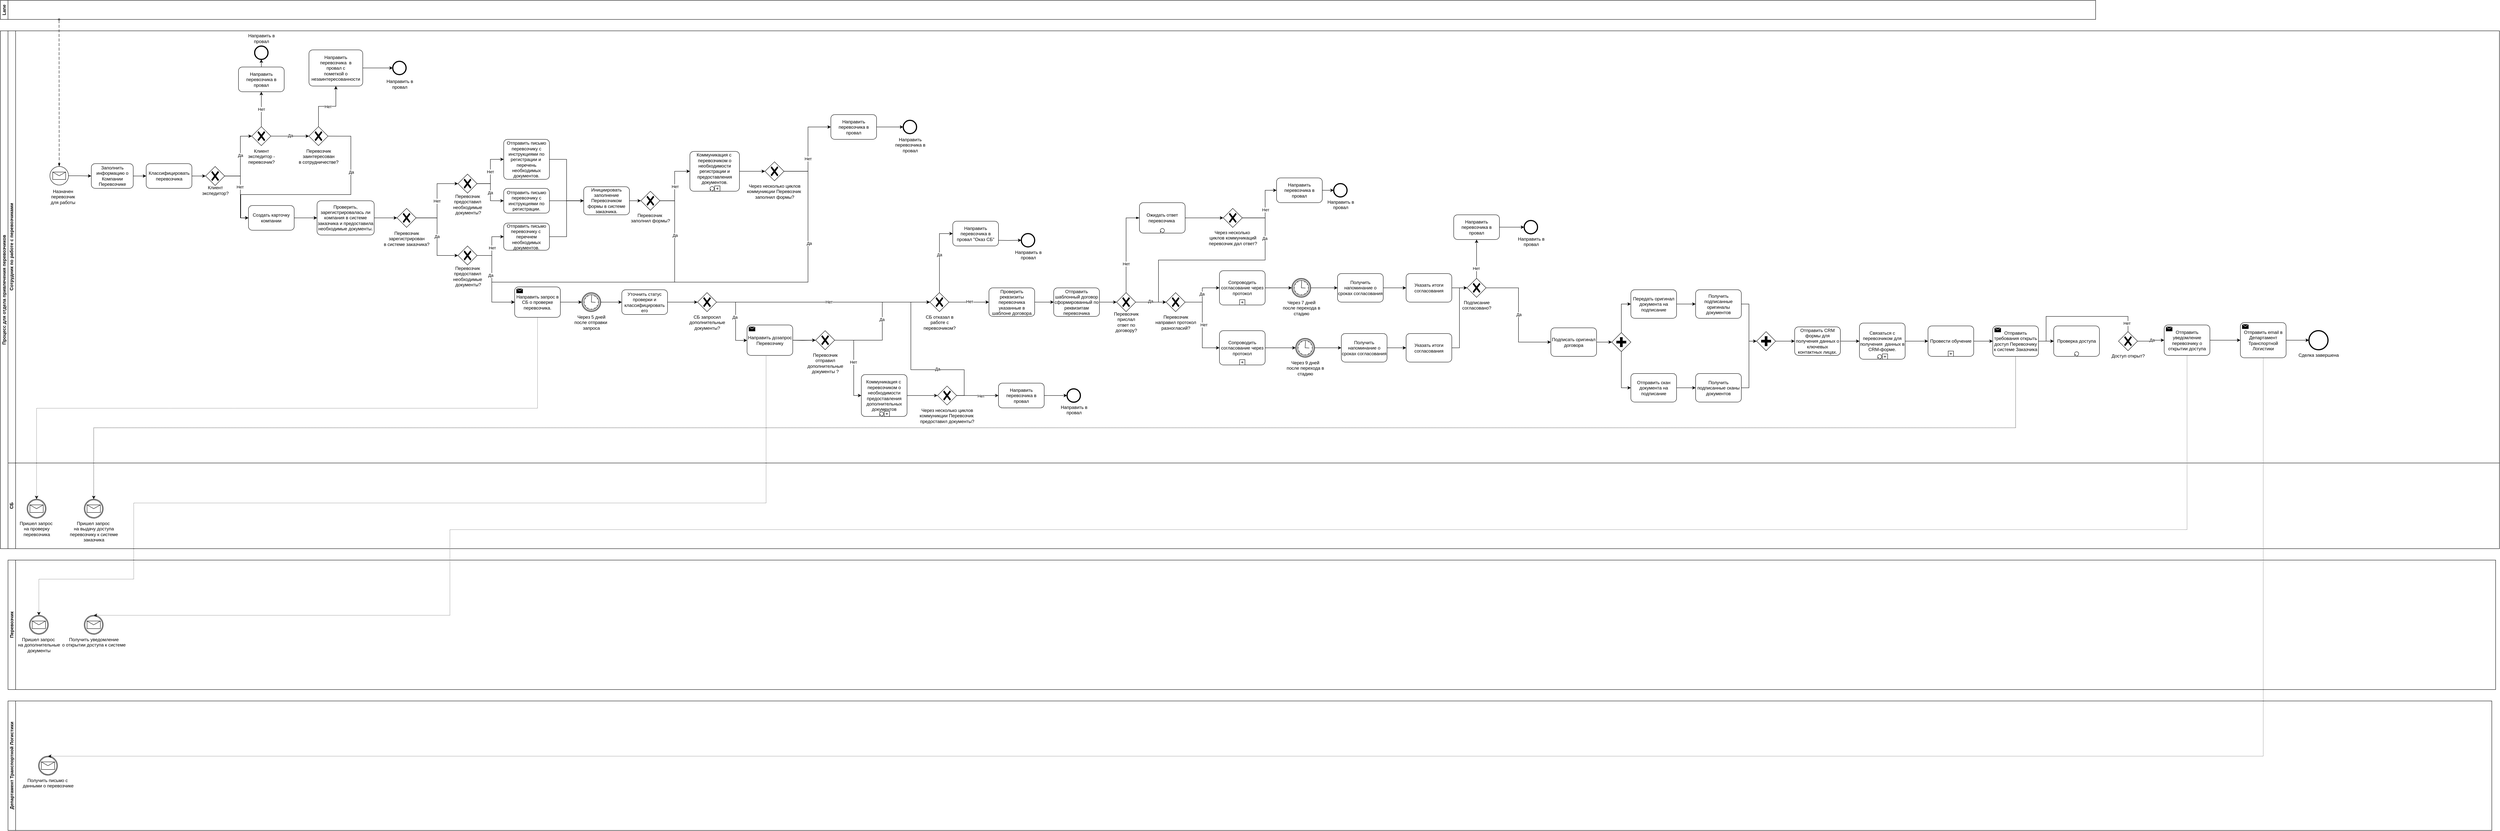 <mxfile version="22.0.2" type="device">
  <diagram id="prtHgNgQTEPvFCAcTncT" name="Page-1">
    <mxGraphModel dx="1300" dy="1996" grid="1" gridSize="10" guides="1" tooltips="1" connect="1" arrows="1" fold="1" page="1" pageScale="1" pageWidth="827" pageHeight="1169" math="0" shadow="0">
      <root>
        <mxCell id="0" />
        <mxCell id="1" parent="0" />
        <mxCell id="p0j6l5RM5H5SLMVebCZ4-2" value="Процесс для отдела привлечения перевозчиков" style="swimlane;html=1;childLayout=stackLayout;resizeParent=1;resizeParentMax=0;horizontal=0;startSize=20;horizontalStack=0;whiteSpace=wrap;" parent="1" vertex="1">
          <mxGeometry x="10" y="60" width="6560" height="1360" as="geometry" />
        </mxCell>
        <mxCell id="p0j6l5RM5H5SLMVebCZ4-3" value="Сотрудник по работе с перевозчиками" style="swimlane;html=1;startSize=20;horizontal=0;" parent="p0j6l5RM5H5SLMVebCZ4-2" vertex="1">
          <mxGeometry x="20" width="6540" height="1135" as="geometry" />
        </mxCell>
        <mxCell id="p0j6l5RM5H5SLMVebCZ4-10" value="Назначен &lt;br&gt;перевозчик &lt;br&gt;для работы" style="text;html=1;align=center;verticalAlign=middle;resizable=0;points=[];autosize=1;strokeColor=none;fillColor=none;" parent="p0j6l5RM5H5SLMVebCZ4-3" vertex="1">
          <mxGeometry x="99.38" y="406.25" width="90" height="60" as="geometry" />
        </mxCell>
        <mxCell id="p0j6l5RM5H5SLMVebCZ4-11" value="Заполнить информацию о Компании Перевозчике" style="points=[[0.25,0,0],[0.5,0,0],[0.75,0,0],[1,0.25,0],[1,0.5,0],[1,0.75,0],[0.75,1,0],[0.5,1,0],[0.25,1,0],[0,0.75,0],[0,0.5,0],[0,0.25,0]];shape=mxgraph.bpmn.task;whiteSpace=wrap;rectStyle=rounded;size=10;html=1;container=1;expand=0;collapsible=0;taskMarker=abstract;" parent="p0j6l5RM5H5SLMVebCZ4-3" vertex="1">
          <mxGeometry x="218.75" y="348.75" width="110" height="65" as="geometry" />
        </mxCell>
        <mxCell id="p0j6l5RM5H5SLMVebCZ4-12" style="edgeStyle=orthogonalEdgeStyle;rounded=0;orthogonalLoop=1;jettySize=auto;html=1;exitX=1;exitY=0.5;exitDx=0;exitDy=0;exitPerimeter=0;entryX=0;entryY=0.5;entryDx=0;entryDy=0;entryPerimeter=0;" parent="p0j6l5RM5H5SLMVebCZ4-3" source="p0j6l5RM5H5SLMVebCZ4-22" target="p0j6l5RM5H5SLMVebCZ4-11" edge="1">
          <mxGeometry relative="1" as="geometry">
            <mxPoint x="180" y="380.625" as="sourcePoint" />
          </mxGeometry>
        </mxCell>
        <mxCell id="p0j6l5RM5H5SLMVebCZ4-18" value="Классифицировать перевозчика" style="points=[[0.25,0,0],[0.5,0,0],[0.75,0,0],[1,0.25,0],[1,0.5,0],[1,0.75,0],[0.75,1,0],[0.5,1,0],[0.25,1,0],[0,0.75,0],[0,0.5,0],[0,0.25,0]];shape=mxgraph.bpmn.task;whiteSpace=wrap;rectStyle=rounded;size=10;html=1;container=1;expand=0;collapsible=0;taskMarker=abstract;" parent="p0j6l5RM5H5SLMVebCZ4-3" vertex="1">
          <mxGeometry x="362.75" y="348.75" width="120" height="65" as="geometry" />
        </mxCell>
        <mxCell id="p0j6l5RM5H5SLMVebCZ4-19" style="edgeStyle=orthogonalEdgeStyle;rounded=0;orthogonalLoop=1;jettySize=auto;html=1;exitX=1;exitY=0.5;exitDx=0;exitDy=0;exitPerimeter=0;entryX=0;entryY=0.5;entryDx=0;entryDy=0;entryPerimeter=0;" parent="p0j6l5RM5H5SLMVebCZ4-3" source="p0j6l5RM5H5SLMVebCZ4-11" target="p0j6l5RM5H5SLMVebCZ4-18" edge="1">
          <mxGeometry relative="1" as="geometry" />
        </mxCell>
        <mxCell id="p0j6l5RM5H5SLMVebCZ4-20" value="" style="points=[[0.25,0.25,0],[0.5,0,0],[0.75,0.25,0],[1,0.5,0],[0.75,0.75,0],[0.5,1,0],[0.25,0.75,0],[0,0.5,0]];shape=mxgraph.bpmn.gateway2;html=1;verticalLabelPosition=bottom;labelBackgroundColor=#ffffff;verticalAlign=top;align=center;perimeter=rhombusPerimeter;outlineConnect=0;outline=none;symbol=none;gwType=exclusive;" parent="p0j6l5RM5H5SLMVebCZ4-3" vertex="1">
          <mxGeometry x="518.75" y="356.25" width="50" height="50" as="geometry" />
        </mxCell>
        <mxCell id="p0j6l5RM5H5SLMVebCZ4-21" style="edgeStyle=orthogonalEdgeStyle;rounded=0;orthogonalLoop=1;jettySize=auto;html=1;exitX=1;exitY=0.5;exitDx=0;exitDy=0;exitPerimeter=0;entryX=0;entryY=0.5;entryDx=0;entryDy=0;entryPerimeter=0;" parent="p0j6l5RM5H5SLMVebCZ4-3" source="p0j6l5RM5H5SLMVebCZ4-18" target="p0j6l5RM5H5SLMVebCZ4-20" edge="1">
          <mxGeometry relative="1" as="geometry" />
        </mxCell>
        <mxCell id="p0j6l5RM5H5SLMVebCZ4-22" value="" style="points=[[0.145,0.145,0],[0.5,0,0],[0.855,0.145,0],[1,0.5,0],[0.855,0.855,0],[0.5,1,0],[0.145,0.855,0],[0,0.5,0]];shape=mxgraph.bpmn.event;html=1;verticalLabelPosition=bottom;labelBackgroundColor=#ffffff;verticalAlign=top;align=center;perimeter=ellipsePerimeter;outlineConnect=0;aspect=fixed;outline=standard;symbol=message;" parent="p0j6l5RM5H5SLMVebCZ4-3" vertex="1">
          <mxGeometry x="110" y="356.25" width="48.75" height="48.75" as="geometry" />
        </mxCell>
        <mxCell id="p0j6l5RM5H5SLMVebCZ4-23" value="Клиент&lt;br&gt;экспедитор?" style="text;html=1;align=center;verticalAlign=middle;resizable=0;points=[];autosize=1;strokeColor=none;fillColor=none;" parent="p0j6l5RM5H5SLMVebCZ4-3" vertex="1">
          <mxGeometry x="498.75" y="398.75" width="90" height="40" as="geometry" />
        </mxCell>
        <mxCell id="p0j6l5RM5H5SLMVebCZ4-24" value="Создать карточку компании" style="points=[[0.25,0,0],[0.5,0,0],[0.75,0,0],[1,0.25,0],[1,0.5,0],[1,0.75,0],[0.75,1,0],[0.5,1,0],[0.25,1,0],[0,0.75,0],[0,0.5,0],[0,0.25,0]];shape=mxgraph.bpmn.task;whiteSpace=wrap;rectStyle=rounded;size=10;html=1;container=1;expand=0;collapsible=0;taskMarker=abstract;" parent="p0j6l5RM5H5SLMVebCZ4-3" vertex="1">
          <mxGeometry x="631.25" y="458.75" width="120" height="65" as="geometry" />
        </mxCell>
        <mxCell id="pBlM3NJXShpjuCtQje3O-3" style="edgeStyle=orthogonalEdgeStyle;rounded=0;orthogonalLoop=1;jettySize=auto;html=1;exitX=0.5;exitY=0;exitDx=0;exitDy=0;exitPerimeter=0;entryX=0.5;entryY=1;entryDx=0;entryDy=0;entryPerimeter=0;" edge="1" parent="p0j6l5RM5H5SLMVebCZ4-3" source="p0j6l5RM5H5SLMVebCZ4-32" target="pBlM3NJXShpjuCtQje3O-4">
          <mxGeometry relative="1" as="geometry">
            <mxPoint x="665" y="160.0" as="targetPoint" />
          </mxGeometry>
        </mxCell>
        <mxCell id="pBlM3NJXShpjuCtQje3O-7" value="Нет" style="edgeLabel;html=1;align=center;verticalAlign=middle;resizable=0;points=[];" vertex="1" connectable="0" parent="pBlM3NJXShpjuCtQje3O-3">
          <mxGeometry x="0.005" relative="1" as="geometry">
            <mxPoint as="offset" />
          </mxGeometry>
        </mxCell>
        <mxCell id="p0j6l5RM5H5SLMVebCZ4-32" value="Клиент &lt;br&gt;экспедитор - &lt;br&gt;перевозчик?" style="points=[[0.25,0.25,0],[0.5,0,0],[0.75,0.25,0],[1,0.5,0],[0.75,0.75,0],[0.5,1,0],[0.25,0.75,0],[0,0.5,0]];shape=mxgraph.bpmn.gateway2;html=1;verticalLabelPosition=bottom;labelBackgroundColor=#ffffff;verticalAlign=top;align=center;perimeter=rhombusPerimeter;outlineConnect=0;outline=none;symbol=none;gwType=exclusive;" parent="p0j6l5RM5H5SLMVebCZ4-3" vertex="1">
          <mxGeometry x="640" y="251.56" width="50" height="50" as="geometry" />
        </mxCell>
        <mxCell id="p0j6l5RM5H5SLMVebCZ4-46" style="edgeStyle=orthogonalEdgeStyle;rounded=0;orthogonalLoop=1;jettySize=auto;html=1;exitX=1;exitY=0.5;exitDx=0;exitDy=0;exitPerimeter=0;entryX=0;entryY=0.5;entryDx=0;entryDy=0;entryPerimeter=0;" parent="p0j6l5RM5H5SLMVebCZ4-3" source="p0j6l5RM5H5SLMVebCZ4-20" target="p0j6l5RM5H5SLMVebCZ4-24" edge="1">
          <mxGeometry relative="1" as="geometry">
            <Array as="points">
              <mxPoint x="610" y="381" />
              <mxPoint x="610" y="491" />
            </Array>
          </mxGeometry>
        </mxCell>
        <mxCell id="p0j6l5RM5H5SLMVebCZ4-47" value="Нет" style="edgeLabel;html=1;align=center;verticalAlign=middle;resizable=0;points=[];" parent="p0j6l5RM5H5SLMVebCZ4-46" vertex="1" connectable="0">
          <mxGeometry x="0.1" y="-1" relative="1" as="geometry">
            <mxPoint y="-25" as="offset" />
          </mxGeometry>
        </mxCell>
        <mxCell id="p0j6l5RM5H5SLMVebCZ4-55" value="Перевозчик&lt;br style=&quot;border-color: var(--border-color); background-color: rgb(251, 251, 251);&quot;&gt;&lt;span style=&quot;background-color: rgb(251, 251, 251);&quot;&gt;заинтересован&lt;/span&gt;&lt;br style=&quot;border-color: var(--border-color); background-color: rgb(251, 251, 251);&quot;&gt;&lt;span style=&quot;background-color: rgb(251, 251, 251);&quot;&gt;в сотрудничестве?&lt;/span&gt;" style="points=[[0.25,0.25,0],[0.5,0,0],[0.75,0.25,0],[1,0.5,0],[0.75,0.75,0],[0.5,1,0],[0.25,0.75,0],[0,0.5,0]];shape=mxgraph.bpmn.gateway2;html=1;verticalLabelPosition=bottom;labelBackgroundColor=#ffffff;verticalAlign=top;align=center;perimeter=rhombusPerimeter;outlineConnect=0;outline=none;symbol=none;gwType=exclusive;" parent="p0j6l5RM5H5SLMVebCZ4-3" vertex="1">
          <mxGeometry x="790" y="251.56" width="50" height="50" as="geometry" />
        </mxCell>
        <mxCell id="p0j6l5RM5H5SLMVebCZ4-62" style="edgeStyle=orthogonalEdgeStyle;rounded=0;orthogonalLoop=1;jettySize=auto;html=1;exitX=0.5;exitY=0;exitDx=0;exitDy=0;exitPerimeter=0;entryX=0.5;entryY=1;entryDx=0;entryDy=0;entryPerimeter=0;" parent="p0j6l5RM5H5SLMVebCZ4-3" source="p0j6l5RM5H5SLMVebCZ4-55" target="pBlM3NJXShpjuCtQje3O-21" edge="1">
          <mxGeometry relative="1" as="geometry">
            <mxPoint x="867.625" y="165" as="targetPoint" />
            <Array as="points" />
          </mxGeometry>
        </mxCell>
        <mxCell id="p0j6l5RM5H5SLMVebCZ4-63" value="Нет" style="edgeLabel;html=1;align=center;verticalAlign=middle;resizable=0;points=[];" parent="p0j6l5RM5H5SLMVebCZ4-62" vertex="1" connectable="0">
          <mxGeometry x="0.023" relative="1" as="geometry">
            <mxPoint as="offset" />
          </mxGeometry>
        </mxCell>
        <mxCell id="p0j6l5RM5H5SLMVebCZ4-102" value="Проверить, зарегистрировалась ли компания в системе заказчика и предоставила необходимые документы." style="points=[[0.25,0,0],[0.5,0,0],[0.75,0,0],[1,0.25,0],[1,0.5,0],[1,0.75,0],[0.75,1,0],[0.5,1,0],[0.25,1,0],[0,0.75,0],[0,0.5,0],[0,0.25,0]];shape=mxgraph.bpmn.task;whiteSpace=wrap;rectStyle=rounded;size=10;html=1;container=1;expand=0;collapsible=0;taskMarker=abstract;" parent="p0j6l5RM5H5SLMVebCZ4-3" vertex="1">
          <mxGeometry x="811.25" y="446.25" width="150" height="90" as="geometry" />
        </mxCell>
        <mxCell id="p0j6l5RM5H5SLMVebCZ4-103" style="edgeStyle=orthogonalEdgeStyle;rounded=0;orthogonalLoop=1;jettySize=auto;html=1;exitX=1;exitY=0.5;exitDx=0;exitDy=0;exitPerimeter=0;entryX=0;entryY=0.5;entryDx=0;entryDy=0;entryPerimeter=0;" parent="p0j6l5RM5H5SLMVebCZ4-3" source="p0j6l5RM5H5SLMVebCZ4-24" target="p0j6l5RM5H5SLMVebCZ4-102" edge="1">
          <mxGeometry relative="1" as="geometry" />
        </mxCell>
        <mxCell id="p0j6l5RM5H5SLMVebCZ4-104" value="" style="points=[[0.25,0.25,0],[0.5,0,0],[0.75,0.25,0],[1,0.5,0],[0.75,0.75,0],[0.5,1,0],[0.25,0.75,0],[0,0.5,0]];shape=mxgraph.bpmn.gateway2;html=1;verticalLabelPosition=bottom;labelBackgroundColor=#ffffff;verticalAlign=top;align=center;perimeter=rhombusPerimeter;outlineConnect=0;outline=none;symbol=none;gwType=exclusive;" parent="p0j6l5RM5H5SLMVebCZ4-3" vertex="1">
          <mxGeometry x="1021.25" y="466.25" width="50" height="50" as="geometry" />
        </mxCell>
        <mxCell id="p0j6l5RM5H5SLMVebCZ4-105" style="edgeStyle=orthogonalEdgeStyle;rounded=0;orthogonalLoop=1;jettySize=auto;html=1;exitX=1;exitY=0.5;exitDx=0;exitDy=0;exitPerimeter=0;entryX=0;entryY=0.5;entryDx=0;entryDy=0;entryPerimeter=0;" parent="p0j6l5RM5H5SLMVebCZ4-3" source="p0j6l5RM5H5SLMVebCZ4-102" target="p0j6l5RM5H5SLMVebCZ4-104" edge="1">
          <mxGeometry relative="1" as="geometry" />
        </mxCell>
        <mxCell id="p0j6l5RM5H5SLMVebCZ4-106" value="Перевозчик &lt;br&gt;зарегистрирован&lt;br&gt;в системе заказчика?" style="text;html=1;align=center;verticalAlign=middle;resizable=0;points=[];autosize=1;strokeColor=none;fillColor=none;" parent="p0j6l5RM5H5SLMVebCZ4-3" vertex="1">
          <mxGeometry x="976.25" y="516.25" width="140" height="60" as="geometry" />
        </mxCell>
        <mxCell id="p0j6l5RM5H5SLMVebCZ4-107" value="" style="points=[[0.25,0.25,0],[0.5,0,0],[0.75,0.25,0],[1,0.5,0],[0.75,0.75,0],[0.5,1,0],[0.25,0.75,0],[0,0.5,0]];shape=mxgraph.bpmn.gateway2;html=1;verticalLabelPosition=bottom;labelBackgroundColor=#ffffff;verticalAlign=top;align=center;perimeter=rhombusPerimeter;outlineConnect=0;outline=none;symbol=none;gwType=exclusive;" parent="p0j6l5RM5H5SLMVebCZ4-3" vertex="1">
          <mxGeometry x="1181.25" y="376.25" width="50" height="50" as="geometry" />
        </mxCell>
        <mxCell id="p0j6l5RM5H5SLMVebCZ4-108" style="edgeStyle=orthogonalEdgeStyle;rounded=0;orthogonalLoop=1;jettySize=auto;html=1;exitX=1;exitY=0.5;exitDx=0;exitDy=0;exitPerimeter=0;entryX=0;entryY=0.5;entryDx=0;entryDy=0;entryPerimeter=0;" parent="p0j6l5RM5H5SLMVebCZ4-3" source="p0j6l5RM5H5SLMVebCZ4-104" target="p0j6l5RM5H5SLMVebCZ4-107" edge="1">
          <mxGeometry relative="1" as="geometry" />
        </mxCell>
        <mxCell id="p0j6l5RM5H5SLMVebCZ4-112" value="Нет" style="edgeLabel;html=1;align=center;verticalAlign=middle;resizable=0;points=[];" parent="p0j6l5RM5H5SLMVebCZ4-108" vertex="1" connectable="0">
          <mxGeometry x="-0.002" y="1" relative="1" as="geometry">
            <mxPoint as="offset" />
          </mxGeometry>
        </mxCell>
        <mxCell id="p0j6l5RM5H5SLMVebCZ4-109" value="" style="points=[[0.25,0.25,0],[0.5,0,0],[0.75,0.25,0],[1,0.5,0],[0.75,0.75,0],[0.5,1,0],[0.25,0.75,0],[0,0.5,0]];shape=mxgraph.bpmn.gateway2;html=1;verticalLabelPosition=bottom;labelBackgroundColor=#ffffff;verticalAlign=top;align=center;perimeter=rhombusPerimeter;outlineConnect=0;outline=none;symbol=none;gwType=exclusive;" parent="p0j6l5RM5H5SLMVebCZ4-3" vertex="1">
          <mxGeometry x="1181.25" y="565" width="50" height="50" as="geometry" />
        </mxCell>
        <mxCell id="p0j6l5RM5H5SLMVebCZ4-110" style="edgeStyle=orthogonalEdgeStyle;rounded=0;orthogonalLoop=1;jettySize=auto;html=1;exitX=1;exitY=0.5;exitDx=0;exitDy=0;exitPerimeter=0;entryX=0;entryY=0.5;entryDx=0;entryDy=0;entryPerimeter=0;" parent="p0j6l5RM5H5SLMVebCZ4-3" source="p0j6l5RM5H5SLMVebCZ4-104" target="p0j6l5RM5H5SLMVebCZ4-109" edge="1">
          <mxGeometry relative="1" as="geometry" />
        </mxCell>
        <mxCell id="p0j6l5RM5H5SLMVebCZ4-111" value="Да" style="edgeLabel;html=1;align=center;verticalAlign=middle;resizable=0;points=[];" parent="p0j6l5RM5H5SLMVebCZ4-110" vertex="1" connectable="0">
          <mxGeometry x="-0.005" y="-1" relative="1" as="geometry">
            <mxPoint as="offset" />
          </mxGeometry>
        </mxCell>
        <mxCell id="p0j6l5RM5H5SLMVebCZ4-113" value="Перевозчик &lt;br&gt;предоставил &lt;br&gt;необходимые&lt;br&gt;&amp;nbsp;документы?" style="text;html=1;align=center;verticalAlign=middle;resizable=0;points=[];autosize=1;strokeColor=none;fillColor=none;" parent="p0j6l5RM5H5SLMVebCZ4-3" vertex="1">
          <mxGeometry x="1156.25" y="610" width="100" height="70" as="geometry" />
        </mxCell>
        <mxCell id="p0j6l5RM5H5SLMVebCZ4-115" value="Перевозчик &lt;br&gt;предоставил &lt;br&gt;необходимые&lt;br&gt;&amp;nbsp;документы?" style="text;html=1;align=center;verticalAlign=middle;resizable=0;points=[];autosize=1;strokeColor=none;fillColor=none;" parent="p0j6l5RM5H5SLMVebCZ4-3" vertex="1">
          <mxGeometry x="1156.25" y="421.25" width="100" height="70" as="geometry" />
        </mxCell>
        <mxCell id="p0j6l5RM5H5SLMVebCZ4-116" value="Отправить письмо&lt;br&gt;перевозчику с инструкциями по регистрации и&amp;nbsp;&lt;br&gt;перечень необходимых документов." style="points=[[0.25,0,0],[0.5,0,0],[0.75,0,0],[1,0.25,0],[1,0.5,0],[1,0.75,0],[0.75,1,0],[0.5,1,0],[0.25,1,0],[0,0.75,0],[0,0.5,0],[0,0.25,0]];shape=mxgraph.bpmn.task;whiteSpace=wrap;rectStyle=rounded;size=10;html=1;container=1;expand=0;collapsible=0;taskMarker=abstract;" parent="p0j6l5RM5H5SLMVebCZ4-3" vertex="1">
          <mxGeometry x="1301.25" y="285" width="120" height="105" as="geometry" />
        </mxCell>
        <mxCell id="p0j6l5RM5H5SLMVebCZ4-118" value="Отправить письмо&lt;br style=&quot;border-color: var(--border-color);&quot;&gt;перевозчику с инструкциями по регистрации." style="points=[[0.25,0,0],[0.5,0,0],[0.75,0,0],[1,0.25,0],[1,0.5,0],[1,0.75,0],[0.75,1,0],[0.5,1,0],[0.25,1,0],[0,0.75,0],[0,0.5,0],[0,0.25,0]];shape=mxgraph.bpmn.task;whiteSpace=wrap;rectStyle=rounded;size=10;html=1;container=1;expand=0;collapsible=0;taskMarker=abstract;" parent="p0j6l5RM5H5SLMVebCZ4-3" vertex="1">
          <mxGeometry x="1301.25" y="413.75" width="120" height="65" as="geometry" />
        </mxCell>
        <mxCell id="p0j6l5RM5H5SLMVebCZ4-119" value="Отправить письмо&lt;br style=&quot;border-color: var(--border-color);&quot;&gt;перевозчику с&amp;nbsp;&lt;br style=&quot;border-color: var(--border-color);&quot;&gt;перечнем необходимых документов." style="points=[[0.25,0,0],[0.5,0,0],[0.75,0,0],[1,0.25,0],[1,0.5,0],[1,0.75,0],[0.75,1,0],[0.5,1,0],[0.25,1,0],[0,0.75,0],[0,0.5,0],[0,0.25,0]];shape=mxgraph.bpmn.task;whiteSpace=wrap;rectStyle=rounded;size=10;html=1;container=1;expand=0;collapsible=0;taskMarker=abstract;" parent="p0j6l5RM5H5SLMVebCZ4-3" vertex="1">
          <mxGeometry x="1301.25" y="505" width="120" height="71.25" as="geometry" />
        </mxCell>
        <mxCell id="p0j6l5RM5H5SLMVebCZ4-121" style="edgeStyle=orthogonalEdgeStyle;rounded=0;orthogonalLoop=1;jettySize=auto;html=1;exitX=1;exitY=0.5;exitDx=0;exitDy=0;exitPerimeter=0;entryX=0;entryY=0.5;entryDx=0;entryDy=0;entryPerimeter=0;" parent="p0j6l5RM5H5SLMVebCZ4-3" source="p0j6l5RM5H5SLMVebCZ4-107" target="p0j6l5RM5H5SLMVebCZ4-116" edge="1">
          <mxGeometry relative="1" as="geometry" />
        </mxCell>
        <mxCell id="p0j6l5RM5H5SLMVebCZ4-123" value="Нет" style="edgeLabel;html=1;align=center;verticalAlign=middle;resizable=0;points=[];" parent="p0j6l5RM5H5SLMVebCZ4-121" vertex="1" connectable="0">
          <mxGeometry x="-0.002" y="1" relative="1" as="geometry">
            <mxPoint as="offset" />
          </mxGeometry>
        </mxCell>
        <mxCell id="p0j6l5RM5H5SLMVebCZ4-122" style="edgeStyle=orthogonalEdgeStyle;rounded=0;orthogonalLoop=1;jettySize=auto;html=1;exitX=1;exitY=0.5;exitDx=0;exitDy=0;exitPerimeter=0;entryX=0;entryY=0.5;entryDx=0;entryDy=0;entryPerimeter=0;" parent="p0j6l5RM5H5SLMVebCZ4-3" source="p0j6l5RM5H5SLMVebCZ4-107" target="p0j6l5RM5H5SLMVebCZ4-118" edge="1">
          <mxGeometry relative="1" as="geometry" />
        </mxCell>
        <mxCell id="p0j6l5RM5H5SLMVebCZ4-124" value="Да" style="edgeLabel;html=1;align=center;verticalAlign=middle;resizable=0;points=[];" parent="p0j6l5RM5H5SLMVebCZ4-122" vertex="1" connectable="0">
          <mxGeometry x="0.021" y="-1" relative="1" as="geometry">
            <mxPoint as="offset" />
          </mxGeometry>
        </mxCell>
        <mxCell id="p0j6l5RM5H5SLMVebCZ4-125" style="edgeStyle=orthogonalEdgeStyle;rounded=0;orthogonalLoop=1;jettySize=auto;html=1;exitX=1;exitY=0.5;exitDx=0;exitDy=0;exitPerimeter=0;entryX=0;entryY=0.5;entryDx=0;entryDy=0;entryPerimeter=0;" parent="p0j6l5RM5H5SLMVebCZ4-3" source="p0j6l5RM5H5SLMVebCZ4-109" target="p0j6l5RM5H5SLMVebCZ4-119" edge="1">
          <mxGeometry relative="1" as="geometry">
            <Array as="points">
              <mxPoint x="1270" y="590" />
              <mxPoint x="1270" y="541" />
            </Array>
          </mxGeometry>
        </mxCell>
        <mxCell id="p0j6l5RM5H5SLMVebCZ4-126" value="Нет" style="edgeLabel;html=1;align=center;verticalAlign=middle;resizable=0;points=[];" parent="p0j6l5RM5H5SLMVebCZ4-125" vertex="1" connectable="0">
          <mxGeometry x="-0.014" y="-1" relative="1" as="geometry">
            <mxPoint as="offset" />
          </mxGeometry>
        </mxCell>
        <mxCell id="p0j6l5RM5H5SLMVebCZ4-127" style="edgeStyle=orthogonalEdgeStyle;rounded=0;orthogonalLoop=1;jettySize=auto;html=1;exitX=1;exitY=0.5;exitDx=0;exitDy=0;exitPerimeter=0;entryX=0;entryY=0.5;entryDx=0;entryDy=0;entryPerimeter=0;" parent="p0j6l5RM5H5SLMVebCZ4-3" source="p0j6l5RM5H5SLMVebCZ4-109" target="pBlM3NJXShpjuCtQje3O-58" edge="1">
          <mxGeometry relative="1" as="geometry">
            <mxPoint x="1302.25" y="712.5" as="targetPoint" />
            <Array as="points">
              <mxPoint x="1270" y="590" />
              <mxPoint x="1270" y="713" />
            </Array>
          </mxGeometry>
        </mxCell>
        <mxCell id="p0j6l5RM5H5SLMVebCZ4-128" value="Да" style="edgeLabel;html=1;align=center;verticalAlign=middle;resizable=0;points=[];" parent="p0j6l5RM5H5SLMVebCZ4-127" vertex="1" connectable="0">
          <mxGeometry x="0.047" y="-2" relative="1" as="geometry">
            <mxPoint x="-1" y="-26" as="offset" />
          </mxGeometry>
        </mxCell>
        <mxCell id="p0j6l5RM5H5SLMVebCZ4-129" value="Инициировать заполнение Перевозчиком формы в системе заказчика." style="points=[[0.25,0,0],[0.5,0,0],[0.75,0,0],[1,0.25,0],[1,0.5,0],[1,0.75,0],[0.75,1,0],[0.5,1,0],[0.25,1,0],[0,0.75,0],[0,0.5,0],[0,0.25,0]];shape=mxgraph.bpmn.task;whiteSpace=wrap;rectStyle=rounded;size=10;html=1;container=1;expand=0;collapsible=0;taskMarker=abstract;" parent="p0j6l5RM5H5SLMVebCZ4-3" vertex="1">
          <mxGeometry x="1511.25" y="409.37" width="120" height="73.75" as="geometry" />
        </mxCell>
        <mxCell id="p0j6l5RM5H5SLMVebCZ4-139" value="Через несколько циклов&lt;br&gt;коммуникции Перевозчик&amp;nbsp;&lt;br&gt;заполнил формы?" style="points=[[0.25,0.25,0],[0.5,0,0],[0.75,0.25,0],[1,0.5,0],[0.75,0.75,0],[0.5,1,0],[0.25,0.75,0],[0,0.5,0]];shape=mxgraph.bpmn.gateway2;html=1;verticalLabelPosition=bottom;labelBackgroundColor=#ffffff;verticalAlign=top;align=center;perimeter=rhombusPerimeter;outlineConnect=0;outline=none;symbol=none;gwType=exclusive;" parent="p0j6l5RM5H5SLMVebCZ4-3" vertex="1">
          <mxGeometry x="1987" y="343.91" width="50" height="50" as="geometry" />
        </mxCell>
        <mxCell id="p0j6l5RM5H5SLMVebCZ4-140" style="edgeStyle=orthogonalEdgeStyle;rounded=0;orthogonalLoop=1;jettySize=auto;html=1;exitX=1;exitY=0.5;exitDx=0;exitDy=0;exitPerimeter=0;entryX=0;entryY=0.5;entryDx=0;entryDy=0;entryPerimeter=0;" parent="p0j6l5RM5H5SLMVebCZ4-3" source="p0j6l5RM5H5SLMVebCZ4-433" target="p0j6l5RM5H5SLMVebCZ4-139" edge="1">
          <mxGeometry relative="1" as="geometry">
            <mxPoint x="1871.25" y="368.44" as="sourcePoint" />
          </mxGeometry>
        </mxCell>
        <mxCell id="p0j6l5RM5H5SLMVebCZ4-144" value="Направить &lt;br&gt;перевозчика в&lt;br&gt;провал" style="text;html=1;align=center;verticalAlign=middle;resizable=0;points=[];autosize=1;strokeColor=none;fillColor=none;" parent="p0j6l5RM5H5SLMVebCZ4-3" vertex="1">
          <mxGeometry x="2317.5" y="270" width="100" height="60" as="geometry" />
        </mxCell>
        <mxCell id="p0j6l5RM5H5SLMVebCZ4-147" style="edgeStyle=orthogonalEdgeStyle;rounded=0;orthogonalLoop=1;jettySize=auto;html=1;exitX=1;exitY=0.5;exitDx=0;exitDy=0;exitPerimeter=0;entryX=0;entryY=0.5;entryDx=0;entryDy=0;entryPerimeter=0;" parent="p0j6l5RM5H5SLMVebCZ4-3" source="p0j6l5RM5H5SLMVebCZ4-139" target="pBlM3NJXShpjuCtQje3O-58" edge="1">
          <mxGeometry relative="1" as="geometry">
            <Array as="points">
              <mxPoint x="2100" y="369" />
              <mxPoint x="2100" y="660" />
              <mxPoint x="1270" y="660" />
              <mxPoint x="1270" y="713" />
            </Array>
            <mxPoint x="1302.25" y="712.5" as="targetPoint" />
          </mxGeometry>
        </mxCell>
        <mxCell id="p0j6l5RM5H5SLMVebCZ4-148" value="Да" style="edgeLabel;html=1;align=center;verticalAlign=middle;resizable=0;points=[];" parent="p0j6l5RM5H5SLMVebCZ4-147" vertex="1" connectable="0">
          <mxGeometry x="-0.612" y="3" relative="1" as="geometry">
            <mxPoint as="offset" />
          </mxGeometry>
        </mxCell>
        <mxCell id="p0j6l5RM5H5SLMVebCZ4-154" value="" style="points=[[0.145,0.145,0],[0.5,0,0],[0.855,0.145,0],[1,0.5,0],[0.855,0.855,0],[0.5,1,0],[0.145,0.855,0],[0,0.5,0]];shape=mxgraph.bpmn.event;html=1;verticalLabelPosition=bottom;labelBackgroundColor=#ffffff;verticalAlign=top;align=center;perimeter=ellipsePerimeter;outlineConnect=0;aspect=fixed;outline=end;symbol=terminate2;" parent="p0j6l5RM5H5SLMVebCZ4-3" vertex="1">
          <mxGeometry x="1010" y="80" width="35" height="35" as="geometry" />
        </mxCell>
        <mxCell id="p0j6l5RM5H5SLMVebCZ4-156" value="" style="points=[[0.145,0.145,0],[0.5,0,0],[0.855,0.145,0],[1,0.5,0],[0.855,0.855,0],[0.5,1,0],[0.145,0.855,0],[0,0.5,0]];shape=mxgraph.bpmn.event;html=1;verticalLabelPosition=bottom;labelBackgroundColor=#ffffff;verticalAlign=top;align=center;perimeter=ellipsePerimeter;outlineConnect=0;aspect=fixed;outline=end;symbol=terminate2;" parent="p0j6l5RM5H5SLMVebCZ4-3" vertex="1">
          <mxGeometry x="2350" y="235" width="35" height="35" as="geometry" />
        </mxCell>
        <mxCell id="p0j6l5RM5H5SLMVebCZ4-158" value="Уточнить статус&lt;br&gt;проверки и классифицировать его" style="points=[[0.25,0,0],[0.5,0,0],[0.75,0,0],[1,0.25,0],[1,0.5,0],[1,0.75,0],[0.75,1,0],[0.5,1,0],[0.25,1,0],[0,0.75,0],[0,0.5,0],[0,0.25,0]];shape=mxgraph.bpmn.task;whiteSpace=wrap;rectStyle=rounded;size=10;html=1;container=1;expand=0;collapsible=0;taskMarker=abstract;" parent="p0j6l5RM5H5SLMVebCZ4-3" vertex="1">
          <mxGeometry x="1611.25" y="680" width="120" height="65" as="geometry" />
        </mxCell>
        <mxCell id="p0j6l5RM5H5SLMVebCZ4-159" value="Через 5 дней&lt;br&gt;после отправки&amp;nbsp;&lt;br&gt;запроса" style="points=[[0.145,0.145,0],[0.5,0,0],[0.855,0.145,0],[1,0.5,0],[0.855,0.855,0],[0.5,1,0],[0.145,0.855,0],[0,0.5,0]];shape=mxgraph.bpmn.event;html=1;verticalLabelPosition=bottom;labelBackgroundColor=#ffffff;verticalAlign=top;align=center;perimeter=ellipsePerimeter;outlineConnect=0;aspect=fixed;outline=catching;symbol=timer;" parent="p0j6l5RM5H5SLMVebCZ4-3" vertex="1">
          <mxGeometry x="1506.25" y="687.5" width="50" height="50" as="geometry" />
        </mxCell>
        <mxCell id="p0j6l5RM5H5SLMVebCZ4-160" style="edgeStyle=orthogonalEdgeStyle;rounded=0;orthogonalLoop=1;jettySize=auto;html=1;exitX=1;exitY=0.5;exitDx=0;exitDy=0;exitPerimeter=0;entryX=0;entryY=0.5;entryDx=0;entryDy=0;entryPerimeter=0;" parent="p0j6l5RM5H5SLMVebCZ4-3" source="pBlM3NJXShpjuCtQje3O-58" target="p0j6l5RM5H5SLMVebCZ4-159" edge="1">
          <mxGeometry relative="1" as="geometry">
            <mxPoint x="1422.25" y="712.5" as="sourcePoint" />
          </mxGeometry>
        </mxCell>
        <mxCell id="p0j6l5RM5H5SLMVebCZ4-161" style="edgeStyle=orthogonalEdgeStyle;rounded=0;orthogonalLoop=1;jettySize=auto;html=1;exitX=1;exitY=0.5;exitDx=0;exitDy=0;exitPerimeter=0;entryX=0;entryY=0.5;entryDx=0;entryDy=0;entryPerimeter=0;" parent="p0j6l5RM5H5SLMVebCZ4-3" source="p0j6l5RM5H5SLMVebCZ4-159" target="p0j6l5RM5H5SLMVebCZ4-158" edge="1">
          <mxGeometry relative="1" as="geometry" />
        </mxCell>
        <mxCell id="p0j6l5RM5H5SLMVebCZ4-164" style="edgeStyle=orthogonalEdgeStyle;rounded=0;orthogonalLoop=1;jettySize=auto;html=1;exitX=1;exitY=0.5;exitDx=0;exitDy=0;exitPerimeter=0;entryX=0;entryY=0.5;entryDx=0;entryDy=0;entryPerimeter=0;" parent="p0j6l5RM5H5SLMVebCZ4-3" source="p0j6l5RM5H5SLMVebCZ4-116" target="p0j6l5RM5H5SLMVebCZ4-129" edge="1">
          <mxGeometry relative="1" as="geometry">
            <mxPoint x="1486.25" y="421.25" as="targetPoint" />
          </mxGeometry>
        </mxCell>
        <mxCell id="p0j6l5RM5H5SLMVebCZ4-165" style="edgeStyle=orthogonalEdgeStyle;rounded=0;orthogonalLoop=1;jettySize=auto;html=1;exitX=1;exitY=0.5;exitDx=0;exitDy=0;exitPerimeter=0;entryX=0;entryY=0.5;entryDx=0;entryDy=0;entryPerimeter=0;" parent="p0j6l5RM5H5SLMVebCZ4-3" source="p0j6l5RM5H5SLMVebCZ4-119" target="p0j6l5RM5H5SLMVebCZ4-129" edge="1">
          <mxGeometry relative="1" as="geometry">
            <mxPoint x="1486.25" y="471.25" as="targetPoint" />
          </mxGeometry>
        </mxCell>
        <mxCell id="p0j6l5RM5H5SLMVebCZ4-166" style="edgeStyle=orthogonalEdgeStyle;rounded=0;orthogonalLoop=1;jettySize=auto;html=1;exitX=1;exitY=0.5;exitDx=0;exitDy=0;exitPerimeter=0;entryX=0;entryY=0.5;entryDx=0;entryDy=0;entryPerimeter=0;" parent="p0j6l5RM5H5SLMVebCZ4-3" source="p0j6l5RM5H5SLMVebCZ4-118" target="p0j6l5RM5H5SLMVebCZ4-129" edge="1">
          <mxGeometry relative="1" as="geometry">
            <mxPoint x="1461.25" y="446.25" as="targetPoint" />
          </mxGeometry>
        </mxCell>
        <mxCell id="p0j6l5RM5H5SLMVebCZ4-133" value="Перевозчик&amp;nbsp;&lt;br&gt;заполнил формы?" style="points=[[0.25,0.25,0],[0.5,0,0],[0.75,0.25,0],[1,0.5,0],[0.75,0.75,0],[0.5,1,0],[0.25,0.75,0],[0,0.5,0]];shape=mxgraph.bpmn.gateway2;html=1;verticalLabelPosition=bottom;labelBackgroundColor=#ffffff;verticalAlign=top;align=center;perimeter=rhombusPerimeter;outlineConnect=0;outline=none;symbol=none;gwType=exclusive;" parent="p0j6l5RM5H5SLMVebCZ4-3" vertex="1">
          <mxGeometry x="1661.25" y="421.25" width="50" height="50" as="geometry" />
        </mxCell>
        <mxCell id="p0j6l5RM5H5SLMVebCZ4-134" style="edgeStyle=orthogonalEdgeStyle;rounded=0;orthogonalLoop=1;jettySize=auto;html=1;exitX=1;exitY=0.5;exitDx=0;exitDy=0;exitPerimeter=0;entryX=0;entryY=0.5;entryDx=0;entryDy=0;entryPerimeter=0;" parent="p0j6l5RM5H5SLMVebCZ4-3" source="p0j6l5RM5H5SLMVebCZ4-129" target="p0j6l5RM5H5SLMVebCZ4-133" edge="1">
          <mxGeometry relative="1" as="geometry" />
        </mxCell>
        <mxCell id="p0j6l5RM5H5SLMVebCZ4-137" style="edgeStyle=orthogonalEdgeStyle;rounded=0;orthogonalLoop=1;jettySize=auto;html=1;exitX=1;exitY=0.5;exitDx=0;exitDy=0;exitPerimeter=0;entryX=0;entryY=0.5;entryDx=0;entryDy=0;entryPerimeter=0;" parent="p0j6l5RM5H5SLMVebCZ4-3" source="p0j6l5RM5H5SLMVebCZ4-133" target="p0j6l5RM5H5SLMVebCZ4-433" edge="1">
          <mxGeometry relative="1" as="geometry">
            <mxPoint x="1751.25" y="368.44" as="targetPoint" />
            <Array as="points">
              <mxPoint x="1750" y="446" />
              <mxPoint x="1750" y="369" />
            </Array>
          </mxGeometry>
        </mxCell>
        <mxCell id="p0j6l5RM5H5SLMVebCZ4-138" value="Нет" style="edgeLabel;html=1;align=center;verticalAlign=middle;resizable=0;points=[];" parent="p0j6l5RM5H5SLMVebCZ4-137" vertex="1" connectable="0">
          <mxGeometry x="-0.022" y="-1" relative="1" as="geometry">
            <mxPoint as="offset" />
          </mxGeometry>
        </mxCell>
        <mxCell id="p0j6l5RM5H5SLMVebCZ4-145" style="edgeStyle=orthogonalEdgeStyle;rounded=0;orthogonalLoop=1;jettySize=auto;html=1;exitX=1;exitY=0.5;exitDx=0;exitDy=0;exitPerimeter=0;entryX=0;entryY=0.5;entryDx=0;entryDy=0;entryPerimeter=0;" parent="p0j6l5RM5H5SLMVebCZ4-3" source="p0j6l5RM5H5SLMVebCZ4-133" target="pBlM3NJXShpjuCtQje3O-58" edge="1">
          <mxGeometry relative="1" as="geometry">
            <Array as="points">
              <mxPoint x="1750" y="446" />
              <mxPoint x="1750" y="660" />
              <mxPoint x="1270" y="660" />
              <mxPoint x="1270" y="713" />
            </Array>
            <mxPoint x="1302.25" y="712.5" as="targetPoint" />
          </mxGeometry>
        </mxCell>
        <mxCell id="p0j6l5RM5H5SLMVebCZ4-146" value="Да" style="edgeLabel;html=1;align=center;verticalAlign=middle;resizable=0;points=[];" parent="p0j6l5RM5H5SLMVebCZ4-145" vertex="1" connectable="0">
          <mxGeometry x="-0.519" y="-2" relative="1" as="geometry">
            <mxPoint x="3" y="-74" as="offset" />
          </mxGeometry>
        </mxCell>
        <mxCell id="p0j6l5RM5H5SLMVebCZ4-170" style="edgeStyle=orthogonalEdgeStyle;rounded=0;orthogonalLoop=1;jettySize=auto;html=1;entryX=0;entryY=0.5;entryDx=0;entryDy=0;entryPerimeter=0;exitX=1;exitY=0.5;exitDx=0;exitDy=0;exitPerimeter=0;" parent="p0j6l5RM5H5SLMVebCZ4-3" source="pBlM3NJXShpjuCtQje3O-21" target="p0j6l5RM5H5SLMVebCZ4-154" edge="1">
          <mxGeometry relative="1" as="geometry">
            <mxPoint x="938.25" y="112.5" as="sourcePoint" />
          </mxGeometry>
        </mxCell>
        <mxCell id="p0j6l5RM5H5SLMVebCZ4-174" value="Направить в&lt;br&gt;провал" style="text;html=1;align=center;verticalAlign=middle;resizable=0;points=[];autosize=1;strokeColor=none;fillColor=none;" parent="p0j6l5RM5H5SLMVebCZ4-3" vertex="1">
          <mxGeometry x="982.5" y="120" width="90" height="40" as="geometry" />
        </mxCell>
        <mxCell id="p0j6l5RM5H5SLMVebCZ4-182" value="СБ запросил&lt;br&gt;дополнительные&lt;br&gt;документы?" style="points=[[0.25,0.25,0],[0.5,0,0],[0.75,0.25,0],[1,0.5,0],[0.75,0.75,0],[0.5,1,0],[0.25,0.75,0],[0,0.5,0]];shape=mxgraph.bpmn.gateway2;html=1;verticalLabelPosition=bottom;labelBackgroundColor=#ffffff;verticalAlign=top;align=center;perimeter=rhombusPerimeter;outlineConnect=0;outline=none;symbol=none;gwType=exclusive;" parent="p0j6l5RM5H5SLMVebCZ4-3" vertex="1">
          <mxGeometry x="1810" y="687.5" width="50" height="50" as="geometry" />
        </mxCell>
        <mxCell id="p0j6l5RM5H5SLMVebCZ4-183" style="edgeStyle=orthogonalEdgeStyle;rounded=0;orthogonalLoop=1;jettySize=auto;html=1;exitX=1;exitY=0.5;exitDx=0;exitDy=0;exitPerimeter=0;entryX=0;entryY=0.5;entryDx=0;entryDy=0;entryPerimeter=0;" parent="p0j6l5RM5H5SLMVebCZ4-3" source="p0j6l5RM5H5SLMVebCZ4-158" target="p0j6l5RM5H5SLMVebCZ4-182" edge="1">
          <mxGeometry relative="1" as="geometry" />
        </mxCell>
        <mxCell id="p0j6l5RM5H5SLMVebCZ4-185" style="edgeStyle=orthogonalEdgeStyle;rounded=0;orthogonalLoop=1;jettySize=auto;html=1;exitX=1;exitY=0.5;exitDx=0;exitDy=0;exitPerimeter=0;entryX=0;entryY=0.5;entryDx=0;entryDy=0;entryPerimeter=0;" parent="p0j6l5RM5H5SLMVebCZ4-3" source="p0j6l5RM5H5SLMVebCZ4-182" target="pBlM3NJXShpjuCtQje3O-56" edge="1">
          <mxGeometry relative="1" as="geometry">
            <Array as="points">
              <mxPoint x="1910" y="713" />
              <mxPoint x="1910" y="813" />
              <mxPoint x="1940" y="813" />
            </Array>
            <mxPoint x="1930" y="812.5" as="targetPoint" />
          </mxGeometry>
        </mxCell>
        <mxCell id="p0j6l5RM5H5SLMVebCZ4-188" value="Да" style="edgeLabel;html=1;align=center;verticalAlign=middle;resizable=0;points=[];" parent="p0j6l5RM5H5SLMVebCZ4-185" vertex="1" connectable="0">
          <mxGeometry x="-0.019" y="-2" relative="1" as="geometry">
            <mxPoint as="offset" />
          </mxGeometry>
        </mxCell>
        <mxCell id="p0j6l5RM5H5SLMVebCZ4-190" value="Перевозчик &lt;br&gt;отправил&lt;br&gt;дополнительные&lt;br&gt;документы ?" style="points=[[0.25,0.25,0],[0.5,0,0],[0.75,0.25,0],[1,0.5,0],[0.75,0.75,0],[0.5,1,0],[0.25,0.75,0],[0,0.5,0]];shape=mxgraph.bpmn.gateway2;html=1;verticalLabelPosition=bottom;labelBackgroundColor=#ffffff;verticalAlign=top;align=center;perimeter=rhombusPerimeter;outlineConnect=0;outline=none;symbol=none;gwType=exclusive;" parent="p0j6l5RM5H5SLMVebCZ4-3" vertex="1">
          <mxGeometry x="2120" y="787.5" width="50" height="50" as="geometry" />
        </mxCell>
        <mxCell id="p0j6l5RM5H5SLMVebCZ4-191" style="edgeStyle=orthogonalEdgeStyle;rounded=0;orthogonalLoop=1;jettySize=auto;html=1;exitX=1;exitY=0.5;exitDx=0;exitDy=0;exitPerimeter=0;entryX=0;entryY=0.5;entryDx=0;entryDy=0;entryPerimeter=0;" parent="p0j6l5RM5H5SLMVebCZ4-3" target="p0j6l5RM5H5SLMVebCZ4-190" edge="1">
          <mxGeometry relative="1" as="geometry">
            <mxPoint x="2050" y="812.5" as="sourcePoint" />
          </mxGeometry>
        </mxCell>
        <mxCell id="p0j6l5RM5H5SLMVebCZ4-193" value="СБ отказал в &lt;br&gt;работе с &lt;br&gt;перевозчиком?" style="points=[[0.25,0.25,0],[0.5,0,0],[0.75,0.25,0],[1,0.5,0],[0.75,0.75,0],[0.5,1,0],[0.25,0.75,0],[0,0.5,0]];shape=mxgraph.bpmn.gateway2;html=1;verticalLabelPosition=bottom;labelBackgroundColor=#ffffff;verticalAlign=top;align=center;perimeter=rhombusPerimeter;outlineConnect=0;outline=none;symbol=none;gwType=exclusive;" parent="p0j6l5RM5H5SLMVebCZ4-3" vertex="1">
          <mxGeometry x="2420" y="687.5" width="50" height="50" as="geometry" />
        </mxCell>
        <mxCell id="p0j6l5RM5H5SLMVebCZ4-194" style="edgeStyle=orthogonalEdgeStyle;rounded=0;orthogonalLoop=1;jettySize=auto;html=1;exitX=1;exitY=0.5;exitDx=0;exitDy=0;exitPerimeter=0;entryX=0;entryY=0.5;entryDx=0;entryDy=0;entryPerimeter=0;" parent="p0j6l5RM5H5SLMVebCZ4-3" source="p0j6l5RM5H5SLMVebCZ4-190" target="p0j6l5RM5H5SLMVebCZ4-193" edge="1">
          <mxGeometry relative="1" as="geometry" />
        </mxCell>
        <mxCell id="p0j6l5RM5H5SLMVebCZ4-195" value="Да" style="edgeLabel;html=1;align=center;verticalAlign=middle;resizable=0;points=[];" parent="p0j6l5RM5H5SLMVebCZ4-194" vertex="1" connectable="0">
          <mxGeometry x="0.027" y="1" relative="1" as="geometry">
            <mxPoint as="offset" />
          </mxGeometry>
        </mxCell>
        <mxCell id="p0j6l5RM5H5SLMVebCZ4-293" style="edgeStyle=orthogonalEdgeStyle;rounded=0;orthogonalLoop=1;jettySize=auto;html=1;exitX=0.5;exitY=0;exitDx=0;exitDy=0;exitPerimeter=0;entryX=0;entryY=0.5;entryDx=0;entryDy=0;entryPerimeter=0;" parent="p0j6l5RM5H5SLMVebCZ4-3" source="p0j6l5RM5H5SLMVebCZ4-193" target="pBlM3NJXShpjuCtQje3O-41" edge="1">
          <mxGeometry relative="1" as="geometry">
            <mxPoint x="2470" y="550" as="targetPoint" />
          </mxGeometry>
        </mxCell>
        <mxCell id="p0j6l5RM5H5SLMVebCZ4-294" value="Да" style="edgeLabel;html=1;align=center;verticalAlign=middle;resizable=0;points=[];" parent="p0j6l5RM5H5SLMVebCZ4-293" vertex="1" connectable="0">
          <mxGeometry x="0.052" relative="1" as="geometry">
            <mxPoint as="offset" />
          </mxGeometry>
        </mxCell>
        <mxCell id="p0j6l5RM5H5SLMVebCZ4-295" value="Направить в &lt;br&gt;провал" style="points=[[0.145,0.145,0],[0.5,0,0],[0.855,0.145,0],[1,0.5,0],[0.855,0.855,0],[0.5,1,0],[0.145,0.855,0],[0,0.5,0]];shape=mxgraph.bpmn.event;html=1;verticalLabelPosition=bottom;labelBackgroundColor=#ffffff;verticalAlign=top;align=center;perimeter=ellipsePerimeter;outlineConnect=0;aspect=fixed;outline=end;symbol=terminate2;" parent="p0j6l5RM5H5SLMVebCZ4-3" vertex="1">
          <mxGeometry x="2660" y="532.5" width="35" height="35" as="geometry" />
        </mxCell>
        <mxCell id="p0j6l5RM5H5SLMVebCZ4-296" style="edgeStyle=orthogonalEdgeStyle;rounded=0;orthogonalLoop=1;jettySize=auto;html=1;exitX=1;exitY=0.5;exitDx=0;exitDy=0;exitPerimeter=0;entryX=0;entryY=0.5;entryDx=0;entryDy=0;entryPerimeter=0;" parent="p0j6l5RM5H5SLMVebCZ4-3" target="p0j6l5RM5H5SLMVebCZ4-295" edge="1">
          <mxGeometry relative="1" as="geometry">
            <mxPoint x="2590" y="550" as="sourcePoint" />
          </mxGeometry>
        </mxCell>
        <mxCell id="p0j6l5RM5H5SLMVebCZ4-298" style="edgeStyle=orthogonalEdgeStyle;rounded=0;orthogonalLoop=1;jettySize=auto;html=1;exitX=1;exitY=0.5;exitDx=0;exitDy=0;exitPerimeter=0;entryX=0;entryY=0.5;entryDx=0;entryDy=0;entryPerimeter=0;" parent="p0j6l5RM5H5SLMVebCZ4-3" source="p0j6l5RM5H5SLMVebCZ4-190" target="p0j6l5RM5H5SLMVebCZ4-432" edge="1">
          <mxGeometry relative="1" as="geometry">
            <mxPoint x="2240" y="957.81" as="targetPoint" />
            <Array as="points">
              <mxPoint x="2220" y="813" />
              <mxPoint x="2220" y="958" />
            </Array>
          </mxGeometry>
        </mxCell>
        <mxCell id="p0j6l5RM5H5SLMVebCZ4-299" value="Нет" style="edgeLabel;html=1;align=center;verticalAlign=middle;resizable=0;points=[];" parent="p0j6l5RM5H5SLMVebCZ4-298" vertex="1" connectable="0">
          <mxGeometry x="-0.011" y="-1" relative="1" as="geometry">
            <mxPoint y="1" as="offset" />
          </mxGeometry>
        </mxCell>
        <mxCell id="p0j6l5RM5H5SLMVebCZ4-424" style="edgeStyle=orthogonalEdgeStyle;rounded=0;orthogonalLoop=1;jettySize=auto;html=1;exitX=1;exitY=0.5;exitDx=0;exitDy=0;exitPerimeter=0;entryX=0;entryY=0.5;entryDx=0;entryDy=0;entryPerimeter=0;" parent="p0j6l5RM5H5SLMVebCZ4-3" source="p0j6l5RM5H5SLMVebCZ4-409" target="pBlM3NJXShpjuCtQje3O-39" edge="1">
          <mxGeometry relative="1" as="geometry">
            <mxPoint x="2600" y="957.81" as="targetPoint" />
          </mxGeometry>
        </mxCell>
        <mxCell id="p0j6l5RM5H5SLMVebCZ4-428" value="Нет" style="edgeLabel;html=1;align=center;verticalAlign=middle;resizable=0;points=[];" parent="p0j6l5RM5H5SLMVebCZ4-424" vertex="1" connectable="0">
          <mxGeometry x="0.168" y="-1" relative="1" as="geometry">
            <mxPoint as="offset" />
          </mxGeometry>
        </mxCell>
        <mxCell id="p0j6l5RM5H5SLMVebCZ4-409" value="Через несколько циклов&lt;br style=&quot;border-color: var(--border-color);&quot;&gt;коммуникции Перевозчик&amp;nbsp;&lt;br style=&quot;border-color: var(--border-color);&quot;&gt;предоставил документы?" style="points=[[0.25,0.25,0],[0.5,0,0],[0.75,0.25,0],[1,0.5,0],[0.75,0.75,0],[0.5,1,0],[0.25,0.75,0],[0,0.5,0]];shape=mxgraph.bpmn.gateway2;html=1;verticalLabelPosition=bottom;labelBackgroundColor=#ffffff;verticalAlign=top;align=center;perimeter=rhombusPerimeter;outlineConnect=0;outline=none;symbol=none;gwType=exclusive;" parent="p0j6l5RM5H5SLMVebCZ4-3" vertex="1">
          <mxGeometry x="2440" y="932.81" width="50" height="50" as="geometry" />
        </mxCell>
        <mxCell id="p0j6l5RM5H5SLMVebCZ4-412" style="edgeStyle=orthogonalEdgeStyle;rounded=0;orthogonalLoop=1;jettySize=auto;html=1;exitX=1;exitY=0.5;exitDx=0;exitDy=0;exitPerimeter=0;entryX=0;entryY=0.5;entryDx=0;entryDy=0;entryPerimeter=0;" parent="p0j6l5RM5H5SLMVebCZ4-3" source="p0j6l5RM5H5SLMVebCZ4-182" target="p0j6l5RM5H5SLMVebCZ4-193" edge="1">
          <mxGeometry relative="1" as="geometry" />
        </mxCell>
        <mxCell id="p0j6l5RM5H5SLMVebCZ4-413" value="Нет" style="edgeLabel;html=1;align=center;verticalAlign=middle;resizable=0;points=[];" parent="p0j6l5RM5H5SLMVebCZ4-412" vertex="1" connectable="0">
          <mxGeometry x="0.048" y="1" relative="1" as="geometry">
            <mxPoint x="1" as="offset" />
          </mxGeometry>
        </mxCell>
        <mxCell id="p0j6l5RM5H5SLMVebCZ4-418" style="edgeStyle=orthogonalEdgeStyle;rounded=0;orthogonalLoop=1;jettySize=auto;html=1;exitX=1;exitY=0.5;exitDx=0;exitDy=0;exitPerimeter=0;entryX=0;entryY=0.5;entryDx=0;entryDy=0;entryPerimeter=0;" parent="p0j6l5RM5H5SLMVebCZ4-3" source="p0j6l5RM5H5SLMVebCZ4-432" target="p0j6l5RM5H5SLMVebCZ4-409" edge="1">
          <mxGeometry relative="1" as="geometry">
            <mxPoint x="2360" y="957.81" as="sourcePoint" />
          </mxGeometry>
        </mxCell>
        <mxCell id="p0j6l5RM5H5SLMVebCZ4-422" style="edgeStyle=orthogonalEdgeStyle;rounded=0;orthogonalLoop=1;jettySize=auto;html=1;exitX=1;exitY=0.5;exitDx=0;exitDy=0;exitPerimeter=0;entryX=0;entryY=0.5;entryDx=0;entryDy=0;entryPerimeter=0;" parent="p0j6l5RM5H5SLMVebCZ4-3" source="p0j6l5RM5H5SLMVebCZ4-409" target="p0j6l5RM5H5SLMVebCZ4-193" edge="1">
          <mxGeometry relative="1" as="geometry">
            <Array as="points">
              <mxPoint x="2510" y="958" />
              <mxPoint x="2510" y="890" />
              <mxPoint x="2370" y="890" />
              <mxPoint x="2370" y="713" />
            </Array>
          </mxGeometry>
        </mxCell>
        <mxCell id="p0j6l5RM5H5SLMVebCZ4-429" value="Да" style="edgeLabel;html=1;align=center;verticalAlign=middle;resizable=0;points=[];" parent="p0j6l5RM5H5SLMVebCZ4-422" vertex="1" connectable="0">
          <mxGeometry x="-0.3" y="-2" relative="1" as="geometry">
            <mxPoint x="1" as="offset" />
          </mxGeometry>
        </mxCell>
        <mxCell id="p0j6l5RM5H5SLMVebCZ4-426" value="Направить в&lt;br&gt;провал" style="points=[[0.145,0.145,0],[0.5,0,0],[0.855,0.145,0],[1,0.5,0],[0.855,0.855,0],[0.5,1,0],[0.145,0.855,0],[0,0.5,0]];shape=mxgraph.bpmn.event;html=1;verticalLabelPosition=bottom;labelBackgroundColor=#ffffff;verticalAlign=top;align=center;perimeter=ellipsePerimeter;outlineConnect=0;aspect=fixed;outline=end;symbol=terminate2;" parent="p0j6l5RM5H5SLMVebCZ4-3" vertex="1">
          <mxGeometry x="2780" y="940.31" width="35" height="35" as="geometry" />
        </mxCell>
        <mxCell id="p0j6l5RM5H5SLMVebCZ4-427" style="edgeStyle=orthogonalEdgeStyle;rounded=0;orthogonalLoop=1;jettySize=auto;html=1;exitX=1;exitY=0.5;exitDx=0;exitDy=0;exitPerimeter=0;entryX=0;entryY=0.5;entryDx=0;entryDy=0;entryPerimeter=0;" parent="p0j6l5RM5H5SLMVebCZ4-3" source="pBlM3NJXShpjuCtQje3O-39" target="p0j6l5RM5H5SLMVebCZ4-426" edge="1">
          <mxGeometry relative="1" as="geometry">
            <mxPoint x="2720" y="957.81" as="sourcePoint" />
          </mxGeometry>
        </mxCell>
        <mxCell id="p0j6l5RM5H5SLMVebCZ4-432" value="Коммуникация с&amp;nbsp;&lt;br style=&quot;border-color: var(--border-color);&quot;&gt;перевозчиком о необходимости предоставления дополнительных документов" style="points=[[0.25,0,0],[0.5,0,0],[0.75,0,0],[1,0.25,0],[1,0.5,0],[1,0.75,0],[0.75,1,0],[0.5,1,0],[0.25,1,0],[0,0.75,0],[0,0.5,0],[0,0.25,0]];shape=mxgraph.bpmn.task;whiteSpace=wrap;rectStyle=rounded;size=10;html=1;container=1;expand=0;collapsible=0;taskMarker=abstract;isLoopStandard=1;isLoopSub=1;" parent="p0j6l5RM5H5SLMVebCZ4-3" vertex="1">
          <mxGeometry x="2240" y="902.81" width="120" height="110" as="geometry" />
        </mxCell>
        <mxCell id="p0j6l5RM5H5SLMVebCZ4-433" value="&#xa;&lt;span style=&quot;color: rgb(0, 0, 0); font-family: Helvetica; font-size: 12px; font-style: normal; font-variant-ligatures: normal; font-variant-caps: normal; font-weight: 400; letter-spacing: normal; orphans: 2; text-align: center; text-indent: 0px; text-transform: none; widows: 2; word-spacing: 0px; -webkit-text-stroke-width: 0px; background-color: rgb(251, 251, 251); text-decoration-thickness: initial; text-decoration-style: initial; text-decoration-color: initial; float: none; display: inline !important;&quot;&gt;Коммуникация с&amp;nbsp;&lt;/span&gt;&lt;br style=&quot;border-color: var(--border-color); color: rgb(0, 0, 0); font-family: Helvetica; font-size: 12px; font-style: normal; font-variant-ligatures: normal; font-variant-caps: normal; font-weight: 400; letter-spacing: normal; orphans: 2; text-align: center; text-indent: 0px; text-transform: none; widows: 2; word-spacing: 0px; -webkit-text-stroke-width: 0px; background-color: rgb(251, 251, 251); text-decoration-thickness: initial; text-decoration-style: initial; text-decoration-color: initial;&quot;&gt;&lt;span style=&quot;color: rgb(0, 0, 0); font-family: Helvetica; font-size: 12px; font-style: normal; font-variant-ligatures: normal; font-variant-caps: normal; font-weight: 400; letter-spacing: normal; orphans: 2; text-align: center; text-indent: 0px; text-transform: none; widows: 2; word-spacing: 0px; -webkit-text-stroke-width: 0px; background-color: rgb(251, 251, 251); text-decoration-thickness: initial; text-decoration-style: initial; text-decoration-color: initial; float: none; display: inline !important;&quot;&gt;перевозчиком о необходимости регистрации и предоставления документов.&lt;/span&gt;&#xa;&#xa;" style="points=[[0.25,0,0],[0.5,0,0],[0.75,0,0],[1,0.25,0],[1,0.5,0],[1,0.75,0],[0.75,1,0],[0.5,1,0],[0.25,1,0],[0,0.75,0],[0,0.5,0],[0,0.25,0]];shape=mxgraph.bpmn.task;whiteSpace=wrap;rectStyle=rounded;size=10;html=1;container=1;expand=0;collapsible=0;taskMarker=abstract;isLoopStandard=1;isLoopSub=1;" parent="p0j6l5RM5H5SLMVebCZ4-3" vertex="1">
          <mxGeometry x="1790" y="316.57" width="130" height="104.68" as="geometry" />
        </mxCell>
        <mxCell id="p0j6l5RM5H5SLMVebCZ4-434" value="Отправить шаблонный договор сформированный по реквизитам перевозчика" style="points=[[0.25,0,0],[0.5,0,0],[0.75,0,0],[1,0.25,0],[1,0.5,0],[1,0.75,0],[0.75,1,0],[0.5,1,0],[0.25,1,0],[0,0.75,0],[0,0.5,0],[0,0.25,0]];shape=mxgraph.bpmn.task;whiteSpace=wrap;rectStyle=rounded;size=10;html=1;container=1;expand=0;collapsible=0;taskMarker=abstract;" parent="p0j6l5RM5H5SLMVebCZ4-3" vertex="1">
          <mxGeometry x="2745" y="675" width="120" height="75" as="geometry" />
        </mxCell>
        <mxCell id="p0j6l5RM5H5SLMVebCZ4-435" style="edgeStyle=orthogonalEdgeStyle;rounded=0;orthogonalLoop=1;jettySize=auto;html=1;exitX=1;exitY=0.5;exitDx=0;exitDy=0;exitPerimeter=0;entryX=0;entryY=0.5;entryDx=0;entryDy=0;entryPerimeter=0;" parent="p0j6l5RM5H5SLMVebCZ4-3" source="p0j6l5RM5H5SLMVebCZ4-193" target="p0j6l5RM5H5SLMVebCZ4-437" edge="1">
          <mxGeometry relative="1" as="geometry">
            <mxPoint x="2560" y="713" as="targetPoint" />
          </mxGeometry>
        </mxCell>
        <mxCell id="p0j6l5RM5H5SLMVebCZ4-436" value="Нет" style="edgeLabel;html=1;align=center;verticalAlign=middle;resizable=0;points=[];" parent="p0j6l5RM5H5SLMVebCZ4-435" vertex="1" connectable="0">
          <mxGeometry x="0.018" y="2" relative="1" as="geometry">
            <mxPoint as="offset" />
          </mxGeometry>
        </mxCell>
        <mxCell id="p0j6l5RM5H5SLMVebCZ4-437" value="Проверить реквзизиты перевозчика указанные в шаблоне договора" style="points=[[0.25,0,0],[0.5,0,0],[0.75,0,0],[1,0.25,0],[1,0.5,0],[1,0.75,0],[0.75,1,0],[0.5,1,0],[0.25,1,0],[0,0.75,0],[0,0.5,0],[0,0.25,0]];shape=mxgraph.bpmn.task;whiteSpace=wrap;rectStyle=rounded;size=10;html=1;container=1;expand=0;collapsible=0;taskMarker=abstract;" parent="p0j6l5RM5H5SLMVebCZ4-3" vertex="1">
          <mxGeometry x="2575" y="675" width="120" height="75" as="geometry" />
        </mxCell>
        <mxCell id="p0j6l5RM5H5SLMVebCZ4-438" style="edgeStyle=orthogonalEdgeStyle;rounded=0;orthogonalLoop=1;jettySize=auto;html=1;exitX=1;exitY=0.5;exitDx=0;exitDy=0;exitPerimeter=0;entryX=0;entryY=0.5;entryDx=0;entryDy=0;entryPerimeter=0;" parent="p0j6l5RM5H5SLMVebCZ4-3" source="p0j6l5RM5H5SLMVebCZ4-437" target="p0j6l5RM5H5SLMVebCZ4-434" edge="1">
          <mxGeometry relative="1" as="geometry" />
        </mxCell>
        <mxCell id="p0j6l5RM5H5SLMVebCZ4-439" value="Ожидать ответ перевозчика&amp;nbsp;" style="points=[[0.25,0,0],[0.5,0,0],[0.75,0,0],[1,0.25,0],[1,0.5,0],[1,0.75,0],[0.75,1,0],[0.5,1,0],[0.25,1,0],[0,0.75,0],[0,0.5,0],[0,0.25,0]];shape=mxgraph.bpmn.task;whiteSpace=wrap;rectStyle=rounded;size=10;html=1;container=1;expand=0;collapsible=0;taskMarker=abstract;isLoopStandard=1;" parent="p0j6l5RM5H5SLMVebCZ4-3" vertex="1">
          <mxGeometry x="2970" y="451.25" width="120" height="80" as="geometry" />
        </mxCell>
        <mxCell id="p0j6l5RM5H5SLMVebCZ4-441" value="" style="edgeStyle=elbowEdgeStyle;fontSize=12;html=1;endArrow=blockThin;endFill=1;startArrow=none;startFill=0;endSize=6;startSize=6;rounded=0;exitX=0.5;exitY=0;exitDx=0;exitDy=0;exitPerimeter=0;entryX=0;entryY=0.5;entryDx=0;entryDy=0;entryPerimeter=0;" parent="p0j6l5RM5H5SLMVebCZ4-3" source="p0j6l5RM5H5SLMVebCZ4-442" target="p0j6l5RM5H5SLMVebCZ4-439" edge="1">
          <mxGeometry width="160" relative="1" as="geometry">
            <mxPoint x="2850" y="770" as="sourcePoint" />
            <mxPoint x="3010" y="770" as="targetPoint" />
            <Array as="points">
              <mxPoint x="2935" y="640" />
            </Array>
          </mxGeometry>
        </mxCell>
        <mxCell id="p0j6l5RM5H5SLMVebCZ4-446" value="Нет" style="edgeLabel;html=1;align=center;verticalAlign=middle;resizable=0;points=[];" parent="p0j6l5RM5H5SLMVebCZ4-441" vertex="1" connectable="0">
          <mxGeometry x="-0.343" relative="1" as="geometry">
            <mxPoint as="offset" />
          </mxGeometry>
        </mxCell>
        <mxCell id="p0j6l5RM5H5SLMVebCZ4-442" value="" style="points=[[0.25,0.25,0],[0.5,0,0],[0.75,0.25,0],[1,0.5,0],[0.75,0.75,0],[0.5,1,0],[0.25,0.75,0],[0,0.5,0]];shape=mxgraph.bpmn.gateway2;html=1;verticalLabelPosition=bottom;labelBackgroundColor=#ffffff;verticalAlign=top;align=center;perimeter=rhombusPerimeter;outlineConnect=0;outline=none;symbol=none;gwType=exclusive;" parent="p0j6l5RM5H5SLMVebCZ4-3" vertex="1">
          <mxGeometry x="2910" y="687.5" width="50" height="50" as="geometry" />
        </mxCell>
        <mxCell id="p0j6l5RM5H5SLMVebCZ4-444" style="edgeStyle=orthogonalEdgeStyle;rounded=0;orthogonalLoop=1;jettySize=auto;html=1;exitX=1;exitY=0.5;exitDx=0;exitDy=0;exitPerimeter=0;entryX=0;entryY=0.5;entryDx=0;entryDy=0;entryPerimeter=0;" parent="p0j6l5RM5H5SLMVebCZ4-3" source="p0j6l5RM5H5SLMVebCZ4-434" target="p0j6l5RM5H5SLMVebCZ4-442" edge="1">
          <mxGeometry relative="1" as="geometry" />
        </mxCell>
        <mxCell id="p0j6l5RM5H5SLMVebCZ4-445" value="Перевозчик &lt;br&gt;прислал&lt;br&gt;ответ по &lt;br&gt;договору?" style="text;html=1;align=center;verticalAlign=middle;resizable=0;points=[];autosize=1;strokeColor=none;fillColor=none;" parent="p0j6l5RM5H5SLMVebCZ4-3" vertex="1">
          <mxGeometry x="2890" y="730" width="90" height="70" as="geometry" />
        </mxCell>
        <mxCell id="p0j6l5RM5H5SLMVebCZ4-447" value="Перевозчик &lt;br&gt;направил протокол&lt;br&gt;разногласий?" style="points=[[0.25,0.25,0],[0.5,0,0],[0.75,0.25,0],[1,0.5,0],[0.75,0.75,0],[0.5,1,0],[0.25,0.75,0],[0,0.5,0]];shape=mxgraph.bpmn.gateway2;html=1;verticalLabelPosition=bottom;labelBackgroundColor=#ffffff;verticalAlign=top;align=center;perimeter=rhombusPerimeter;outlineConnect=0;outline=none;symbol=none;gwType=exclusive;" parent="p0j6l5RM5H5SLMVebCZ4-3" vertex="1">
          <mxGeometry x="3040" y="687.5" width="50" height="50" as="geometry" />
        </mxCell>
        <mxCell id="p0j6l5RM5H5SLMVebCZ4-448" style="edgeStyle=orthogonalEdgeStyle;rounded=0;orthogonalLoop=1;jettySize=auto;html=1;exitX=1;exitY=0.5;exitDx=0;exitDy=0;exitPerimeter=0;entryX=0;entryY=0.5;entryDx=0;entryDy=0;entryPerimeter=0;" parent="p0j6l5RM5H5SLMVebCZ4-3" source="p0j6l5RM5H5SLMVebCZ4-442" target="p0j6l5RM5H5SLMVebCZ4-447" edge="1">
          <mxGeometry relative="1" as="geometry" />
        </mxCell>
        <mxCell id="p0j6l5RM5H5SLMVebCZ4-449" value="Да" style="edgeLabel;html=1;align=center;verticalAlign=middle;resizable=0;points=[];" parent="p0j6l5RM5H5SLMVebCZ4-448" vertex="1" connectable="0">
          <mxGeometry x="-0.021" y="3" relative="1" as="geometry">
            <mxPoint as="offset" />
          </mxGeometry>
        </mxCell>
        <mxCell id="p0j6l5RM5H5SLMVebCZ4-451" value="&lt;span style=&quot;&quot;&gt;Сопроводить согласование через протокол&lt;br&gt;&lt;/span&gt;" style="points=[[0.25,0,0],[0.5,0,0],[0.75,0,0],[1,0.25,0],[1,0.5,0],[1,0.75,0],[0.75,1,0],[0.5,1,0],[0.25,1,0],[0,0.75,0],[0,0.5,0],[0,0.25,0]];shape=mxgraph.bpmn.task;whiteSpace=wrap;rectStyle=rounded;size=10;html=1;container=1;expand=0;collapsible=0;taskMarker=abstract;isLoopSub=1;" parent="p0j6l5RM5H5SLMVebCZ4-3" vertex="1">
          <mxGeometry x="3180" y="630" width="120" height="90" as="geometry" />
        </mxCell>
        <mxCell id="p0j6l5RM5H5SLMVebCZ4-452" style="edgeStyle=orthogonalEdgeStyle;rounded=0;orthogonalLoop=1;jettySize=auto;html=1;exitX=1;exitY=0.5;exitDx=0;exitDy=0;exitPerimeter=0;entryX=0;entryY=0.5;entryDx=0;entryDy=0;entryPerimeter=0;" parent="p0j6l5RM5H5SLMVebCZ4-3" source="p0j6l5RM5H5SLMVebCZ4-447" target="p0j6l5RM5H5SLMVebCZ4-451" edge="1">
          <mxGeometry relative="1" as="geometry" />
        </mxCell>
        <mxCell id="p0j6l5RM5H5SLMVebCZ4-453" value="Да" style="edgeLabel;html=1;align=center;verticalAlign=middle;resizable=0;points=[];" parent="p0j6l5RM5H5SLMVebCZ4-452" vertex="1" connectable="0">
          <mxGeometry x="0.04" y="1" relative="1" as="geometry">
            <mxPoint as="offset" />
          </mxGeometry>
        </mxCell>
        <mxCell id="kcbtlxfyVTzhWj9e4KXw-1" value="Через 7 дней&lt;br&gt;после перехода в&lt;br&gt;стадию" style="points=[[0.145,0.145,0],[0.5,0,0],[0.855,0.145,0],[1,0.5,0],[0.855,0.855,0],[0.5,1,0],[0.145,0.855,0],[0,0.5,0]];shape=mxgraph.bpmn.event;html=1;verticalLabelPosition=bottom;labelBackgroundColor=#ffffff;verticalAlign=top;align=center;perimeter=ellipsePerimeter;outlineConnect=0;aspect=fixed;outline=catching;symbol=timer;" parent="p0j6l5RM5H5SLMVebCZ4-3" vertex="1">
          <mxGeometry x="3370" y="650" width="50" height="50" as="geometry" />
        </mxCell>
        <mxCell id="kcbtlxfyVTzhWj9e4KXw-2" style="edgeStyle=orthogonalEdgeStyle;rounded=0;orthogonalLoop=1;jettySize=auto;html=1;exitX=1;exitY=0.5;exitDx=0;exitDy=0;exitPerimeter=0;entryX=0;entryY=0.5;entryDx=0;entryDy=0;entryPerimeter=0;" parent="p0j6l5RM5H5SLMVebCZ4-3" source="p0j6l5RM5H5SLMVebCZ4-451" target="kcbtlxfyVTzhWj9e4KXw-1" edge="1">
          <mxGeometry relative="1" as="geometry" />
        </mxCell>
        <mxCell id="kcbtlxfyVTzhWj9e4KXw-3" value="Получить напоминание о сроках согласования" style="points=[[0.25,0,0],[0.5,0,0],[0.75,0,0],[1,0.25,0],[1,0.5,0],[1,0.75,0],[0.75,1,0],[0.5,1,0],[0.25,1,0],[0,0.75,0],[0,0.5,0],[0,0.25,0]];shape=mxgraph.bpmn.task;whiteSpace=wrap;rectStyle=rounded;size=10;html=1;container=1;expand=0;collapsible=0;taskMarker=abstract;" parent="p0j6l5RM5H5SLMVebCZ4-3" vertex="1">
          <mxGeometry x="3490" y="637.5" width="120" height="75" as="geometry" />
        </mxCell>
        <mxCell id="kcbtlxfyVTzhWj9e4KXw-4" style="edgeStyle=orthogonalEdgeStyle;rounded=0;orthogonalLoop=1;jettySize=auto;html=1;exitX=1;exitY=0.5;exitDx=0;exitDy=0;exitPerimeter=0;entryX=0;entryY=0.5;entryDx=0;entryDy=0;entryPerimeter=0;" parent="p0j6l5RM5H5SLMVebCZ4-3" source="kcbtlxfyVTzhWj9e4KXw-1" target="kcbtlxfyVTzhWj9e4KXw-3" edge="1">
          <mxGeometry relative="1" as="geometry" />
        </mxCell>
        <mxCell id="kcbtlxfyVTzhWj9e4KXw-5" value="Указать итоги согласования" style="points=[[0.25,0,0],[0.5,0,0],[0.75,0,0],[1,0.25,0],[1,0.5,0],[1,0.75,0],[0.75,1,0],[0.5,1,0],[0.25,1,0],[0,0.75,0],[0,0.5,0],[0,0.25,0]];shape=mxgraph.bpmn.task;whiteSpace=wrap;rectStyle=rounded;size=10;html=1;container=1;expand=0;collapsible=0;taskMarker=abstract;" parent="p0j6l5RM5H5SLMVebCZ4-3" vertex="1">
          <mxGeometry x="3670" y="637.5" width="120" height="75" as="geometry" />
        </mxCell>
        <mxCell id="kcbtlxfyVTzhWj9e4KXw-6" style="edgeStyle=orthogonalEdgeStyle;rounded=0;orthogonalLoop=1;jettySize=auto;html=1;exitX=1;exitY=0.5;exitDx=0;exitDy=0;exitPerimeter=0;entryX=0;entryY=0.5;entryDx=0;entryDy=0;entryPerimeter=0;" parent="p0j6l5RM5H5SLMVebCZ4-3" source="kcbtlxfyVTzhWj9e4KXw-3" target="kcbtlxfyVTzhWj9e4KXw-5" edge="1">
          <mxGeometry relative="1" as="geometry" />
        </mxCell>
        <mxCell id="kcbtlxfyVTzhWj9e4KXw-7" value="Подписание &lt;br&gt;согласовано?" style="points=[[0.25,0.25,0],[0.5,0,0],[0.75,0.25,0],[1,0.5,0],[0.75,0.75,0],[0.5,1,0],[0.25,0.75,0],[0,0.5,0]];shape=mxgraph.bpmn.gateway2;html=1;verticalLabelPosition=bottom;labelBackgroundColor=#ffffff;verticalAlign=top;align=center;perimeter=rhombusPerimeter;outlineConnect=0;outline=none;symbol=none;gwType=exclusive;" parent="p0j6l5RM5H5SLMVebCZ4-3" vertex="1">
          <mxGeometry x="3830" y="650" width="50" height="50" as="geometry" />
        </mxCell>
        <mxCell id="kcbtlxfyVTzhWj9e4KXw-8" style="edgeStyle=orthogonalEdgeStyle;rounded=0;orthogonalLoop=1;jettySize=auto;html=1;exitX=1;exitY=0.5;exitDx=0;exitDy=0;exitPerimeter=0;entryX=0;entryY=0.5;entryDx=0;entryDy=0;entryPerimeter=0;" parent="p0j6l5RM5H5SLMVebCZ4-3" source="kcbtlxfyVTzhWj9e4KXw-5" target="kcbtlxfyVTzhWj9e4KXw-7" edge="1">
          <mxGeometry relative="1" as="geometry" />
        </mxCell>
        <mxCell id="kcbtlxfyVTzhWj9e4KXw-10" style="edgeStyle=orthogonalEdgeStyle;rounded=0;orthogonalLoop=1;jettySize=auto;html=1;exitX=0.5;exitY=0;exitDx=0;exitDy=0;exitPerimeter=0;entryX=0.5;entryY=1;entryDx=0;entryDy=0;entryPerimeter=0;" parent="p0j6l5RM5H5SLMVebCZ4-3" source="kcbtlxfyVTzhWj9e4KXw-7" target="pBlM3NJXShpjuCtQje3O-42" edge="1">
          <mxGeometry relative="1" as="geometry">
            <mxPoint x="3855" y="567.5" as="targetPoint" />
          </mxGeometry>
        </mxCell>
        <mxCell id="kcbtlxfyVTzhWj9e4KXw-11" value="Нет" style="edgeLabel;html=1;align=center;verticalAlign=middle;resizable=0;points=[];" parent="kcbtlxfyVTzhWj9e4KXw-10" vertex="1" connectable="0">
          <mxGeometry x="-0.486" y="1" relative="1" as="geometry">
            <mxPoint as="offset" />
          </mxGeometry>
        </mxCell>
        <mxCell id="kcbtlxfyVTzhWj9e4KXw-12" value="&lt;span style=&quot;&quot;&gt;Сопроводить согласование через протокол&lt;br&gt;&lt;/span&gt;" style="points=[[0.25,0,0],[0.5,0,0],[0.75,0,0],[1,0.25,0],[1,0.5,0],[1,0.75,0],[0.75,1,0],[0.5,1,0],[0.25,1,0],[0,0.75,0],[0,0.5,0],[0,0.25,0]];shape=mxgraph.bpmn.task;whiteSpace=wrap;rectStyle=rounded;size=10;html=1;container=1;expand=0;collapsible=0;taskMarker=abstract;isLoopSub=1;" parent="p0j6l5RM5H5SLMVebCZ4-3" vertex="1">
          <mxGeometry x="3180" y="787.5" width="120" height="90" as="geometry" />
        </mxCell>
        <mxCell id="kcbtlxfyVTzhWj9e4KXw-13" style="edgeStyle=orthogonalEdgeStyle;rounded=0;orthogonalLoop=1;jettySize=auto;html=1;exitX=1;exitY=0.5;exitDx=0;exitDy=0;exitPerimeter=0;entryX=0;entryY=0.5;entryDx=0;entryDy=0;entryPerimeter=0;" parent="p0j6l5RM5H5SLMVebCZ4-3" source="p0j6l5RM5H5SLMVebCZ4-447" target="kcbtlxfyVTzhWj9e4KXw-12" edge="1">
          <mxGeometry relative="1" as="geometry" />
        </mxCell>
        <mxCell id="kcbtlxfyVTzhWj9e4KXw-14" value="Нет" style="edgeLabel;html=1;align=center;verticalAlign=middle;resizable=0;points=[];" parent="kcbtlxfyVTzhWj9e4KXw-13" vertex="1" connectable="0">
          <mxGeometry x="-0.009" y="4" relative="1" as="geometry">
            <mxPoint as="offset" />
          </mxGeometry>
        </mxCell>
        <mxCell id="kcbtlxfyVTzhWj9e4KXw-15" value="Через 9 дней&lt;br&gt;после перехода в&lt;br&gt;стадию" style="points=[[0.145,0.145,0],[0.5,0,0],[0.855,0.145,0],[1,0.5,0],[0.855,0.855,0],[0.5,1,0],[0.145,0.855,0],[0,0.5,0]];shape=mxgraph.bpmn.event;html=1;verticalLabelPosition=bottom;labelBackgroundColor=#ffffff;verticalAlign=top;align=center;perimeter=ellipsePerimeter;outlineConnect=0;aspect=fixed;outline=catching;symbol=timer;" parent="p0j6l5RM5H5SLMVebCZ4-3" vertex="1">
          <mxGeometry x="3380" y="807.5" width="50" height="50" as="geometry" />
        </mxCell>
        <mxCell id="kcbtlxfyVTzhWj9e4KXw-18" style="edgeStyle=orthogonalEdgeStyle;rounded=0;orthogonalLoop=1;jettySize=auto;html=1;exitX=1;exitY=0.5;exitDx=0;exitDy=0;exitPerimeter=0;entryX=0;entryY=0.5;entryDx=0;entryDy=0;entryPerimeter=0;" parent="p0j6l5RM5H5SLMVebCZ4-3" source="kcbtlxfyVTzhWj9e4KXw-12" target="kcbtlxfyVTzhWj9e4KXw-15" edge="1">
          <mxGeometry relative="1" as="geometry" />
        </mxCell>
        <mxCell id="kcbtlxfyVTzhWj9e4KXw-20" value="Получить напоминание о сроках согласования" style="points=[[0.25,0,0],[0.5,0,0],[0.75,0,0],[1,0.25,0],[1,0.5,0],[1,0.75,0],[0.75,1,0],[0.5,1,0],[0.25,1,0],[0,0.75,0],[0,0.5,0],[0,0.25,0]];shape=mxgraph.bpmn.task;whiteSpace=wrap;rectStyle=rounded;size=10;html=1;container=1;expand=0;collapsible=0;taskMarker=abstract;" parent="p0j6l5RM5H5SLMVebCZ4-3" vertex="1">
          <mxGeometry x="3500" y="795" width="120" height="75" as="geometry" />
        </mxCell>
        <mxCell id="kcbtlxfyVTzhWj9e4KXw-21" style="edgeStyle=orthogonalEdgeStyle;rounded=0;orthogonalLoop=1;jettySize=auto;html=1;exitX=1;exitY=0.5;exitDx=0;exitDy=0;exitPerimeter=0;entryX=0;entryY=0.5;entryDx=0;entryDy=0;entryPerimeter=0;" parent="p0j6l5RM5H5SLMVebCZ4-3" source="kcbtlxfyVTzhWj9e4KXw-15" target="kcbtlxfyVTzhWj9e4KXw-20" edge="1">
          <mxGeometry relative="1" as="geometry" />
        </mxCell>
        <mxCell id="kcbtlxfyVTzhWj9e4KXw-22" value="Указать итоги согласования" style="points=[[0.25,0,0],[0.5,0,0],[0.75,0,0],[1,0.25,0],[1,0.5,0],[1,0.75,0],[0.75,1,0],[0.5,1,0],[0.25,1,0],[0,0.75,0],[0,0.5,0],[0,0.25,0]];shape=mxgraph.bpmn.task;whiteSpace=wrap;rectStyle=rounded;size=10;html=1;container=1;expand=0;collapsible=0;taskMarker=abstract;" parent="p0j6l5RM5H5SLMVebCZ4-3" vertex="1">
          <mxGeometry x="3670" y="795" width="120" height="75" as="geometry" />
        </mxCell>
        <mxCell id="kcbtlxfyVTzhWj9e4KXw-23" style="edgeStyle=orthogonalEdgeStyle;rounded=0;orthogonalLoop=1;jettySize=auto;html=1;exitX=1;exitY=0.5;exitDx=0;exitDy=0;exitPerimeter=0;entryX=0;entryY=0.5;entryDx=0;entryDy=0;entryPerimeter=0;" parent="p0j6l5RM5H5SLMVebCZ4-3" source="kcbtlxfyVTzhWj9e4KXw-20" target="kcbtlxfyVTzhWj9e4KXw-22" edge="1">
          <mxGeometry relative="1" as="geometry" />
        </mxCell>
        <mxCell id="kcbtlxfyVTzhWj9e4KXw-24" style="edgeStyle=orthogonalEdgeStyle;rounded=0;orthogonalLoop=1;jettySize=auto;html=1;exitX=1;exitY=0.5;exitDx=0;exitDy=0;exitPerimeter=0;entryX=0;entryY=0.5;entryDx=0;entryDy=0;entryPerimeter=0;" parent="p0j6l5RM5H5SLMVebCZ4-3" source="kcbtlxfyVTzhWj9e4KXw-22" target="kcbtlxfyVTzhWj9e4KXw-7" edge="1">
          <mxGeometry relative="1" as="geometry" />
        </mxCell>
        <mxCell id="kcbtlxfyVTzhWj9e4KXw-178" value="Подписать оригинал договора" style="points=[[0.25,0,0],[0.5,0,0],[0.75,0,0],[1,0.25,0],[1,0.5,0],[1,0.75,0],[0.75,1,0],[0.5,1,0],[0.25,1,0],[0,0.75,0],[0,0.5,0],[0,0.25,0]];shape=mxgraph.bpmn.task;whiteSpace=wrap;rectStyle=rounded;size=10;html=1;container=1;expand=0;collapsible=0;taskMarker=abstract;" parent="p0j6l5RM5H5SLMVebCZ4-3" vertex="1">
          <mxGeometry x="4050" y="780" width="120" height="75" as="geometry" />
        </mxCell>
        <mxCell id="kcbtlxfyVTzhWj9e4KXw-179" style="edgeStyle=orthogonalEdgeStyle;rounded=0;orthogonalLoop=1;jettySize=auto;html=1;exitX=1;exitY=0.5;exitDx=0;exitDy=0;exitPerimeter=0;entryX=0;entryY=0.5;entryDx=0;entryDy=0;entryPerimeter=0;" parent="p0j6l5RM5H5SLMVebCZ4-3" source="kcbtlxfyVTzhWj9e4KXw-7" target="kcbtlxfyVTzhWj9e4KXw-178" edge="1">
          <mxGeometry relative="1" as="geometry" />
        </mxCell>
        <mxCell id="kcbtlxfyVTzhWj9e4KXw-180" value="Да" style="edgeLabel;html=1;align=center;verticalAlign=middle;resizable=0;points=[];" parent="kcbtlxfyVTzhWj9e4KXw-179" vertex="1" connectable="0">
          <mxGeometry x="-0.008" y="1" relative="1" as="geometry">
            <mxPoint as="offset" />
          </mxGeometry>
        </mxCell>
        <mxCell id="kcbtlxfyVTzhWj9e4KXw-181" value="Передать оригинал документа на подписание" style="points=[[0.25,0,0],[0.5,0,0],[0.75,0,0],[1,0.25,0],[1,0.5,0],[1,0.75,0],[0.75,1,0],[0.5,1,0],[0.25,1,0],[0,0.75,0],[0,0.5,0],[0,0.25,0]];shape=mxgraph.bpmn.task;whiteSpace=wrap;rectStyle=rounded;size=10;html=1;container=1;expand=0;collapsible=0;taskMarker=abstract;" parent="p0j6l5RM5H5SLMVebCZ4-3" vertex="1">
          <mxGeometry x="4260" y="680" width="120" height="75" as="geometry" />
        </mxCell>
        <mxCell id="kcbtlxfyVTzhWj9e4KXw-185" value="" style="points=[[0.25,0.25,0],[0.5,0,0],[0.75,0.25,0],[1,0.5,0],[0.75,0.75,0],[0.5,1,0],[0.25,0.75,0],[0,0.5,0]];shape=mxgraph.bpmn.gateway2;html=1;verticalLabelPosition=bottom;labelBackgroundColor=#ffffff;verticalAlign=top;align=center;perimeter=rhombusPerimeter;outlineConnect=0;outline=none;symbol=none;gwType=parallel;" parent="p0j6l5RM5H5SLMVebCZ4-3" vertex="1">
          <mxGeometry x="4210" y="792.5" width="50" height="50" as="geometry" />
        </mxCell>
        <mxCell id="kcbtlxfyVTzhWj9e4KXw-186" style="edgeStyle=orthogonalEdgeStyle;rounded=0;orthogonalLoop=1;jettySize=auto;html=1;exitX=1;exitY=0.5;exitDx=0;exitDy=0;exitPerimeter=0;entryX=0;entryY=0.5;entryDx=0;entryDy=0;entryPerimeter=0;" parent="p0j6l5RM5H5SLMVebCZ4-3" source="kcbtlxfyVTzhWj9e4KXw-178" target="kcbtlxfyVTzhWj9e4KXw-185" edge="1">
          <mxGeometry relative="1" as="geometry" />
        </mxCell>
        <mxCell id="kcbtlxfyVTzhWj9e4KXw-187" style="edgeStyle=orthogonalEdgeStyle;rounded=0;orthogonalLoop=1;jettySize=auto;html=1;exitX=0.5;exitY=0;exitDx=0;exitDy=0;exitPerimeter=0;entryX=0;entryY=0.5;entryDx=0;entryDy=0;entryPerimeter=0;" parent="p0j6l5RM5H5SLMVebCZ4-3" source="kcbtlxfyVTzhWj9e4KXw-185" target="kcbtlxfyVTzhWj9e4KXw-181" edge="1">
          <mxGeometry relative="1" as="geometry" />
        </mxCell>
        <mxCell id="kcbtlxfyVTzhWj9e4KXw-188" value="Отправить скан документа на подписание" style="points=[[0.25,0,0],[0.5,0,0],[0.75,0,0],[1,0.25,0],[1,0.5,0],[1,0.75,0],[0.75,1,0],[0.5,1,0],[0.25,1,0],[0,0.75,0],[0,0.5,0],[0,0.25,0]];shape=mxgraph.bpmn.task;whiteSpace=wrap;rectStyle=rounded;size=10;html=1;container=1;expand=0;collapsible=0;taskMarker=abstract;" parent="p0j6l5RM5H5SLMVebCZ4-3" vertex="1">
          <mxGeometry x="4260" y="900" width="120" height="75" as="geometry" />
        </mxCell>
        <mxCell id="kcbtlxfyVTzhWj9e4KXw-189" style="edgeStyle=orthogonalEdgeStyle;rounded=0;orthogonalLoop=1;jettySize=auto;html=1;exitX=0.5;exitY=1;exitDx=0;exitDy=0;exitPerimeter=0;entryX=0;entryY=0.5;entryDx=0;entryDy=0;entryPerimeter=0;" parent="p0j6l5RM5H5SLMVebCZ4-3" source="kcbtlxfyVTzhWj9e4KXw-185" target="kcbtlxfyVTzhWj9e4KXw-188" edge="1">
          <mxGeometry relative="1" as="geometry" />
        </mxCell>
        <mxCell id="uYjjbrc7CT5yg6LrHaXC-6" value="Связаться с перевозчиком для получения&amp;nbsp; данных в CRM-форме." style="points=[[0.25,0,0],[0.5,0,0],[0.75,0,0],[1,0.25,0],[1,0.5,0],[1,0.75,0],[0.75,1,0],[0.5,1,0],[0.25,1,0],[0,0.75,0],[0,0.5,0],[0,0.25,0]];shape=mxgraph.bpmn.task;whiteSpace=wrap;rectStyle=rounded;size=10;html=1;container=1;expand=0;collapsible=0;taskMarker=abstract;isLoopStandard=1;isLoopSub=1;" parent="p0j6l5RM5H5SLMVebCZ4-3" vertex="1">
          <mxGeometry x="4860" y="767.5" width="120" height="95" as="geometry" />
        </mxCell>
        <mxCell id="uYjjbrc7CT5yg6LrHaXC-9" style="edgeStyle=orthogonalEdgeStyle;rounded=0;orthogonalLoop=1;jettySize=auto;html=1;exitX=1;exitY=0.5;exitDx=0;exitDy=0;exitPerimeter=0;entryX=0;entryY=0.5;entryDx=0;entryDy=0;entryPerimeter=0;" parent="p0j6l5RM5H5SLMVebCZ4-3" source="uYjjbrc7CT5yg6LrHaXC-6" target="pBlM3NJXShpjuCtQje3O-52" edge="1">
          <mxGeometry relative="1" as="geometry">
            <mxPoint x="5040" y="815" as="targetPoint" />
          </mxGeometry>
        </mxCell>
        <mxCell id="pBlM3NJXShpjuCtQje3O-2" style="edgeStyle=orthogonalEdgeStyle;rounded=0;orthogonalLoop=1;jettySize=auto;html=1;exitX=1;exitY=0.5;exitDx=0;exitDy=0;exitPerimeter=0;entryX=0;entryY=0.5;entryDx=0;entryDy=0;entryPerimeter=0;" edge="1" parent="p0j6l5RM5H5SLMVebCZ4-3" source="p0j6l5RM5H5SLMVebCZ4-20" target="p0j6l5RM5H5SLMVebCZ4-32">
          <mxGeometry relative="1" as="geometry">
            <Array as="points">
              <mxPoint x="610" y="381" />
              <mxPoint x="610" y="277" />
            </Array>
          </mxGeometry>
        </mxCell>
        <mxCell id="pBlM3NJXShpjuCtQje3O-10" value="Да" style="edgeLabel;html=1;align=center;verticalAlign=middle;resizable=0;points=[];" vertex="1" connectable="0" parent="pBlM3NJXShpjuCtQje3O-2">
          <mxGeometry x="0.087" relative="1" as="geometry">
            <mxPoint as="offset" />
          </mxGeometry>
        </mxCell>
        <mxCell id="pBlM3NJXShpjuCtQje3O-4" value="Направить&lt;br style=&quot;border-color: var(--border-color);&quot;&gt;перевозчика в&lt;br style=&quot;border-color: var(--border-color);&quot;&gt;&lt;span style=&quot;border-color: var(--border-color);&quot;&gt;провал&lt;/span&gt;" style="points=[[0.25,0,0],[0.5,0,0],[0.75,0,0],[1,0.25,0],[1,0.5,0],[1,0.75,0],[0.75,1,0],[0.5,1,0],[0.25,1,0],[0,0.75,0],[0,0.5,0],[0,0.25,0]];shape=mxgraph.bpmn.task;whiteSpace=wrap;rectStyle=rounded;size=10;html=1;container=1;expand=0;collapsible=0;taskMarker=abstract;" vertex="1" parent="p0j6l5RM5H5SLMVebCZ4-3">
          <mxGeometry x="605" y="95" width="120" height="65" as="geometry" />
        </mxCell>
        <mxCell id="pBlM3NJXShpjuCtQje3O-5" value="" style="points=[[0.145,0.145,0],[0.5,0,0],[0.855,0.145,0],[1,0.5,0],[0.855,0.855,0],[0.5,1,0],[0.145,0.855,0],[0,0.5,0]];shape=mxgraph.bpmn.event;html=1;verticalLabelPosition=bottom;labelBackgroundColor=#ffffff;verticalAlign=top;align=center;perimeter=ellipsePerimeter;outlineConnect=0;aspect=fixed;outline=end;symbol=terminate2;" vertex="1" parent="p0j6l5RM5H5SLMVebCZ4-3">
          <mxGeometry x="647.5" y="40" width="35" height="35" as="geometry" />
        </mxCell>
        <mxCell id="pBlM3NJXShpjuCtQje3O-6" style="edgeStyle=orthogonalEdgeStyle;rounded=0;orthogonalLoop=1;jettySize=auto;html=1;exitX=0.5;exitY=0;exitDx=0;exitDy=0;exitPerimeter=0;entryX=0.5;entryY=1;entryDx=0;entryDy=0;entryPerimeter=0;" edge="1" parent="p0j6l5RM5H5SLMVebCZ4-3" source="pBlM3NJXShpjuCtQje3O-4" target="pBlM3NJXShpjuCtQje3O-5">
          <mxGeometry relative="1" as="geometry" />
        </mxCell>
        <mxCell id="pBlM3NJXShpjuCtQje3O-8" style="edgeStyle=orthogonalEdgeStyle;rounded=0;orthogonalLoop=1;jettySize=auto;html=1;exitX=1;exitY=0.5;exitDx=0;exitDy=0;exitPerimeter=0;entryX=0;entryY=0.5;entryDx=0;entryDy=0;entryPerimeter=0;" edge="1" parent="p0j6l5RM5H5SLMVebCZ4-3" source="p0j6l5RM5H5SLMVebCZ4-32" target="p0j6l5RM5H5SLMVebCZ4-55">
          <mxGeometry relative="1" as="geometry" />
        </mxCell>
        <mxCell id="pBlM3NJXShpjuCtQje3O-9" value="Да" style="edgeLabel;html=1;align=center;verticalAlign=middle;resizable=0;points=[];" vertex="1" connectable="0" parent="pBlM3NJXShpjuCtQje3O-8">
          <mxGeometry x="0.018" y="2" relative="1" as="geometry">
            <mxPoint as="offset" />
          </mxGeometry>
        </mxCell>
        <mxCell id="pBlM3NJXShpjuCtQje3O-16" style="edgeStyle=orthogonalEdgeStyle;rounded=0;orthogonalLoop=1;jettySize=auto;html=1;exitX=1;exitY=0.5;exitDx=0;exitDy=0;exitPerimeter=0;entryX=0;entryY=0.5;entryDx=0;entryDy=0;entryPerimeter=0;" edge="1" parent="p0j6l5RM5H5SLMVebCZ4-3" source="p0j6l5RM5H5SLMVebCZ4-55" target="p0j6l5RM5H5SLMVebCZ4-24">
          <mxGeometry relative="1" as="geometry">
            <Array as="points">
              <mxPoint x="900" y="277" />
              <mxPoint x="900" y="430" />
              <mxPoint x="611" y="430" />
              <mxPoint x="611" y="491" />
            </Array>
          </mxGeometry>
        </mxCell>
        <mxCell id="pBlM3NJXShpjuCtQje3O-17" value="Да" style="edgeLabel;html=1;align=center;verticalAlign=middle;resizable=0;points=[];" vertex="1" connectable="0" parent="pBlM3NJXShpjuCtQje3O-16">
          <mxGeometry x="-0.472" y="1" relative="1" as="geometry">
            <mxPoint as="offset" />
          </mxGeometry>
        </mxCell>
        <mxCell id="pBlM3NJXShpjuCtQje3O-19" style="edgeStyle=orthogonalEdgeStyle;rounded=0;orthogonalLoop=1;jettySize=auto;html=1;exitX=1;exitY=0.5;exitDx=0;exitDy=0;exitPerimeter=0;entryX=0;entryY=0.5;entryDx=0;entryDy=0;entryPerimeter=0;" edge="1" parent="p0j6l5RM5H5SLMVebCZ4-3" source="p0j6l5RM5H5SLMVebCZ4-139" target="pBlM3NJXShpjuCtQje3O-37">
          <mxGeometry relative="1" as="geometry">
            <Array as="points">
              <mxPoint x="2100" y="369" />
              <mxPoint x="2100" y="252" />
            </Array>
          </mxGeometry>
        </mxCell>
        <mxCell id="pBlM3NJXShpjuCtQje3O-20" value="Нет" style="edgeLabel;html=1;align=center;verticalAlign=middle;resizable=0;points=[];" vertex="1" connectable="0" parent="pBlM3NJXShpjuCtQje3O-19">
          <mxGeometry x="-0.192" relative="1" as="geometry">
            <mxPoint as="offset" />
          </mxGeometry>
        </mxCell>
        <mxCell id="pBlM3NJXShpjuCtQje3O-21" value="Направить&lt;br style=&quot;border-color: var(--border-color);&quot;&gt;перевозчика&amp;nbsp; в&lt;br style=&quot;border-color: var(--border-color);&quot;&gt;&lt;span style=&quot;border-color: var(--border-color);&quot;&gt;провал с&lt;/span&gt;&lt;br style=&quot;border-color: var(--border-color);&quot;&gt;&lt;span style=&quot;border-color: var(--border-color);&quot;&gt;пометкой о&lt;/span&gt;&lt;br style=&quot;border-color: var(--border-color);&quot;&gt;&lt;span style=&quot;border-color: var(--border-color);&quot;&gt;незаинтересованности&lt;/span&gt;" style="points=[[0.25,0,0],[0.5,0,0],[0.75,0,0],[1,0.25,0],[1,0.5,0],[1,0.75,0],[0.75,1,0],[0.5,1,0],[0.25,1,0],[0,0.75,0],[0,0.5,0],[0,0.25,0]];shape=mxgraph.bpmn.task;whiteSpace=wrap;rectStyle=rounded;size=10;html=1;container=1;expand=0;collapsible=0;taskMarker=abstract;" vertex="1" parent="p0j6l5RM5H5SLMVebCZ4-3">
          <mxGeometry x="790" y="50" width="141.25" height="95" as="geometry" />
        </mxCell>
        <mxCell id="pBlM3NJXShpjuCtQje3O-23" value="Направить в&lt;br&gt;провал" style="text;html=1;align=center;verticalAlign=middle;resizable=0;points=[];autosize=1;strokeColor=none;fillColor=none;" vertex="1" parent="p0j6l5RM5H5SLMVebCZ4-3">
          <mxGeometry x="620" width="90" height="40" as="geometry" />
        </mxCell>
        <mxCell id="pBlM3NJXShpjuCtQje3O-25" value="Через несколько&amp;nbsp;&lt;br&gt;циклов коммуникаций&lt;br&gt;перевозчик дал ответ?" style="points=[[0.25,0.25,0],[0.5,0,0],[0.75,0.25,0],[1,0.5,0],[0.75,0.75,0],[0.5,1,0],[0.25,0.75,0],[0,0.5,0]];shape=mxgraph.bpmn.gateway2;html=1;verticalLabelPosition=bottom;labelBackgroundColor=#ffffff;verticalAlign=top;align=center;perimeter=rhombusPerimeter;outlineConnect=0;outline=none;symbol=none;gwType=exclusive;" vertex="1" parent="p0j6l5RM5H5SLMVebCZ4-3">
          <mxGeometry x="3190" y="466.25" width="50" height="50" as="geometry" />
        </mxCell>
        <mxCell id="pBlM3NJXShpjuCtQje3O-26" style="edgeStyle=orthogonalEdgeStyle;rounded=0;orthogonalLoop=1;jettySize=auto;html=1;exitX=1;exitY=0.5;exitDx=0;exitDy=0;exitPerimeter=0;entryX=0;entryY=0.5;entryDx=0;entryDy=0;entryPerimeter=0;" edge="1" parent="p0j6l5RM5H5SLMVebCZ4-3" source="p0j6l5RM5H5SLMVebCZ4-439" target="pBlM3NJXShpjuCtQje3O-25">
          <mxGeometry relative="1" as="geometry" />
        </mxCell>
        <mxCell id="pBlM3NJXShpjuCtQje3O-27" value="Направить&lt;br style=&quot;border-color: var(--border-color);&quot;&gt;перевозчика в&lt;br style=&quot;border-color: var(--border-color);&quot;&gt;&lt;span style=&quot;border-color: var(--border-color);&quot;&gt;провал&lt;/span&gt;" style="points=[[0.25,0,0],[0.5,0,0],[0.75,0,0],[1,0.25,0],[1,0.5,0],[1,0.75,0],[0.75,1,0],[0.5,1,0],[0.25,1,0],[0,0.75,0],[0,0.5,0],[0,0.25,0]];shape=mxgraph.bpmn.task;whiteSpace=wrap;rectStyle=rounded;size=10;html=1;container=1;expand=0;collapsible=0;taskMarker=abstract;" vertex="1" parent="p0j6l5RM5H5SLMVebCZ4-3">
          <mxGeometry x="3330" y="386.25" width="120" height="65" as="geometry" />
        </mxCell>
        <mxCell id="pBlM3NJXShpjuCtQje3O-28" style="edgeStyle=orthogonalEdgeStyle;rounded=0;orthogonalLoop=1;jettySize=auto;html=1;exitX=1;exitY=0.5;exitDx=0;exitDy=0;exitPerimeter=0;entryX=0;entryY=0.5;entryDx=0;entryDy=0;entryPerimeter=0;" edge="1" parent="p0j6l5RM5H5SLMVebCZ4-3" source="pBlM3NJXShpjuCtQje3O-25" target="pBlM3NJXShpjuCtQje3O-27">
          <mxGeometry relative="1" as="geometry">
            <Array as="points">
              <mxPoint x="3300" y="491" />
              <mxPoint x="3300" y="419" />
            </Array>
          </mxGeometry>
        </mxCell>
        <mxCell id="pBlM3NJXShpjuCtQje3O-29" value="Нет" style="edgeLabel;html=1;align=center;verticalAlign=middle;resizable=0;points=[];" vertex="1" connectable="0" parent="pBlM3NJXShpjuCtQje3O-28">
          <mxGeometry x="0.01" y="-1" relative="1" as="geometry">
            <mxPoint as="offset" />
          </mxGeometry>
        </mxCell>
        <mxCell id="pBlM3NJXShpjuCtQje3O-30" value="Направить в &lt;br&gt;провал" style="points=[[0.145,0.145,0],[0.5,0,0],[0.855,0.145,0],[1,0.5,0],[0.855,0.855,0],[0.5,1,0],[0.145,0.855,0],[0,0.5,0]];shape=mxgraph.bpmn.event;html=1;verticalLabelPosition=bottom;labelBackgroundColor=#ffffff;verticalAlign=top;align=center;perimeter=ellipsePerimeter;outlineConnect=0;aspect=fixed;outline=end;symbol=terminate2;" vertex="1" parent="p0j6l5RM5H5SLMVebCZ4-3">
          <mxGeometry x="3480" y="401.25" width="35" height="35" as="geometry" />
        </mxCell>
        <mxCell id="pBlM3NJXShpjuCtQje3O-31" style="edgeStyle=orthogonalEdgeStyle;rounded=0;orthogonalLoop=1;jettySize=auto;html=1;exitX=1;exitY=0.5;exitDx=0;exitDy=0;exitPerimeter=0;entryX=0;entryY=0.5;entryDx=0;entryDy=0;entryPerimeter=0;" edge="1" parent="p0j6l5RM5H5SLMVebCZ4-3" source="pBlM3NJXShpjuCtQje3O-27" target="pBlM3NJXShpjuCtQje3O-30">
          <mxGeometry relative="1" as="geometry" />
        </mxCell>
        <mxCell id="pBlM3NJXShpjuCtQje3O-32" style="edgeStyle=orthogonalEdgeStyle;rounded=0;orthogonalLoop=1;jettySize=auto;html=1;exitX=1;exitY=0.5;exitDx=0;exitDy=0;exitPerimeter=0;entryX=0;entryY=0.5;entryDx=0;entryDy=0;entryPerimeter=0;" edge="1" parent="p0j6l5RM5H5SLMVebCZ4-3" source="pBlM3NJXShpjuCtQje3O-25" target="p0j6l5RM5H5SLMVebCZ4-447">
          <mxGeometry relative="1" as="geometry">
            <Array as="points">
              <mxPoint x="3300" y="491" />
              <mxPoint x="3300" y="602" />
              <mxPoint x="3020" y="602" />
              <mxPoint x="3020" y="713" />
            </Array>
          </mxGeometry>
        </mxCell>
        <mxCell id="pBlM3NJXShpjuCtQje3O-33" value="Да" style="edgeLabel;html=1;align=center;verticalAlign=middle;resizable=0;points=[];" vertex="1" connectable="0" parent="pBlM3NJXShpjuCtQje3O-32">
          <mxGeometry x="-0.609" y="-1" relative="1" as="geometry">
            <mxPoint as="offset" />
          </mxGeometry>
        </mxCell>
        <mxCell id="pBlM3NJXShpjuCtQje3O-37" value="Направить&lt;br style=&quot;border-color: var(--border-color);&quot;&gt;перевозчика в&lt;br style=&quot;border-color: var(--border-color);&quot;&gt;&lt;span style=&quot;border-color: var(--border-color);&quot;&gt;провал&lt;/span&gt;" style="points=[[0.25,0,0],[0.5,0,0],[0.75,0,0],[1,0.25,0],[1,0.5,0],[1,0.75,0],[0.75,1,0],[0.5,1,0],[0.25,1,0],[0,0.75,0],[0,0.5,0],[0,0.25,0]];shape=mxgraph.bpmn.task;whiteSpace=wrap;rectStyle=rounded;size=10;html=1;container=1;expand=0;collapsible=0;taskMarker=abstract;" vertex="1" parent="p0j6l5RM5H5SLMVebCZ4-3">
          <mxGeometry x="2160" y="220" width="120" height="65" as="geometry" />
        </mxCell>
        <mxCell id="pBlM3NJXShpjuCtQje3O-38" style="edgeStyle=orthogonalEdgeStyle;rounded=0;orthogonalLoop=1;jettySize=auto;html=1;exitX=1;exitY=0.5;exitDx=0;exitDy=0;exitPerimeter=0;entryX=0;entryY=0.5;entryDx=0;entryDy=0;entryPerimeter=0;" edge="1" parent="p0j6l5RM5H5SLMVebCZ4-3" source="pBlM3NJXShpjuCtQje3O-37" target="p0j6l5RM5H5SLMVebCZ4-156">
          <mxGeometry relative="1" as="geometry" />
        </mxCell>
        <mxCell id="pBlM3NJXShpjuCtQje3O-39" value="Направить&lt;br style=&quot;border-color: var(--border-color);&quot;&gt;перевозчика в&lt;br style=&quot;border-color: var(--border-color);&quot;&gt;&lt;span style=&quot;border-color: var(--border-color);&quot;&gt;провал&lt;/span&gt;" style="points=[[0.25,0,0],[0.5,0,0],[0.75,0,0],[1,0.25,0],[1,0.5,0],[1,0.75,0],[0.75,1,0],[0.5,1,0],[0.25,1,0],[0,0.75,0],[0,0.5,0],[0,0.25,0]];shape=mxgraph.bpmn.task;whiteSpace=wrap;rectStyle=rounded;size=10;html=1;container=1;expand=0;collapsible=0;taskMarker=abstract;" vertex="1" parent="p0j6l5RM5H5SLMVebCZ4-3">
          <mxGeometry x="2600" y="925.31" width="120" height="65" as="geometry" />
        </mxCell>
        <mxCell id="pBlM3NJXShpjuCtQje3O-41" value="Направить&lt;br style=&quot;border-color: var(--border-color);&quot;&gt;перевозчика в&lt;br style=&quot;border-color: var(--border-color);&quot;&gt;&lt;span style=&quot;border-color: var(--border-color);&quot;&gt;провал &quot;Оказ СБ&quot;&lt;/span&gt;" style="points=[[0.25,0,0],[0.5,0,0],[0.75,0,0],[1,0.25,0],[1,0.5,0],[1,0.75,0],[0.75,1,0],[0.5,1,0],[0.25,1,0],[0,0.75,0],[0,0.5,0],[0,0.25,0]];shape=mxgraph.bpmn.task;whiteSpace=wrap;rectStyle=rounded;size=10;html=1;container=1;expand=0;collapsible=0;taskMarker=abstract;" vertex="1" parent="p0j6l5RM5H5SLMVebCZ4-3">
          <mxGeometry x="2480" y="500" width="120" height="65" as="geometry" />
        </mxCell>
        <mxCell id="pBlM3NJXShpjuCtQje3O-42" value="Направить&lt;br style=&quot;border-color: var(--border-color);&quot;&gt;перевозчика в&lt;br style=&quot;border-color: var(--border-color);&quot;&gt;&lt;span style=&quot;border-color: var(--border-color);&quot;&gt;провал&lt;/span&gt;" style="points=[[0.25,0,0],[0.5,0,0],[0.75,0,0],[1,0.25,0],[1,0.5,0],[1,0.75,0],[0.75,1,0],[0.5,1,0],[0.25,1,0],[0,0.75,0],[0,0.5,0],[0,0.25,0]];shape=mxgraph.bpmn.task;whiteSpace=wrap;rectStyle=rounded;size=10;html=1;container=1;expand=0;collapsible=0;taskMarker=abstract;" vertex="1" parent="p0j6l5RM5H5SLMVebCZ4-3">
          <mxGeometry x="3795" y="483.12" width="120" height="65" as="geometry" />
        </mxCell>
        <mxCell id="pBlM3NJXShpjuCtQje3O-43" value="Направить в &lt;br&gt;провал" style="points=[[0.145,0.145,0],[0.5,0,0],[0.855,0.145,0],[1,0.5,0],[0.855,0.855,0],[0.5,1,0],[0.145,0.855,0],[0,0.5,0]];shape=mxgraph.bpmn.event;html=1;verticalLabelPosition=bottom;labelBackgroundColor=#ffffff;verticalAlign=top;align=center;perimeter=ellipsePerimeter;outlineConnect=0;aspect=fixed;outline=end;symbol=terminate2;" vertex="1" parent="p0j6l5RM5H5SLMVebCZ4-3">
          <mxGeometry x="3980" y="498.12" width="35" height="35" as="geometry" />
        </mxCell>
        <mxCell id="pBlM3NJXShpjuCtQje3O-44" style="edgeStyle=orthogonalEdgeStyle;rounded=0;orthogonalLoop=1;jettySize=auto;html=1;exitX=1;exitY=0.5;exitDx=0;exitDy=0;exitPerimeter=0;entryX=0;entryY=0.5;entryDx=0;entryDy=0;entryPerimeter=0;" edge="1" parent="p0j6l5RM5H5SLMVebCZ4-3" source="pBlM3NJXShpjuCtQje3O-42" target="pBlM3NJXShpjuCtQje3O-43">
          <mxGeometry relative="1" as="geometry" />
        </mxCell>
        <mxCell id="pBlM3NJXShpjuCtQje3O-52" value="Провести обучение" style="points=[[0.25,0,0],[0.5,0,0],[0.75,0,0],[1,0.25,0],[1,0.5,0],[1,0.75,0],[0.75,1,0],[0.5,1,0],[0.25,1,0],[0,0.75,0],[0,0.5,0],[0,0.25,0]];shape=mxgraph.bpmn.task;whiteSpace=wrap;rectStyle=rounded;size=10;html=1;container=1;expand=0;collapsible=0;taskMarker=abstract;isLoopSub=1;" vertex="1" parent="p0j6l5RM5H5SLMVebCZ4-3">
          <mxGeometry x="5040" y="775" width="120" height="80" as="geometry" />
        </mxCell>
        <mxCell id="pBlM3NJXShpjuCtQje3O-54" value="Отправить требования открыть доступ Перевозчику к системе Заказчика" style="points=[[0.25,0,0],[0.5,0,0],[0.75,0,0],[1,0.25,0],[1,0.5,0],[1,0.75,0],[0.75,1,0],[0.5,1,0],[0.25,1,0],[0,0.75,0],[0,0.5,0],[0,0.25,0]];shape=mxgraph.bpmn.task;whiteSpace=wrap;rectStyle=rounded;size=10;html=1;container=1;expand=0;collapsible=0;taskMarker=send;" vertex="1" parent="p0j6l5RM5H5SLMVebCZ4-3">
          <mxGeometry x="5210" y="775" width="120" height="80" as="geometry" />
        </mxCell>
        <mxCell id="pBlM3NJXShpjuCtQje3O-55" style="edgeStyle=orthogonalEdgeStyle;rounded=0;orthogonalLoop=1;jettySize=auto;html=1;exitX=1;exitY=0.5;exitDx=0;exitDy=0;exitPerimeter=0;entryX=0;entryY=0.5;entryDx=0;entryDy=0;entryPerimeter=0;" edge="1" parent="p0j6l5RM5H5SLMVebCZ4-3" source="pBlM3NJXShpjuCtQje3O-52" target="pBlM3NJXShpjuCtQje3O-54">
          <mxGeometry relative="1" as="geometry" />
        </mxCell>
        <mxCell id="pBlM3NJXShpjuCtQje3O-57" value="" style="edgeStyle=orthogonalEdgeStyle;rounded=0;orthogonalLoop=1;jettySize=auto;html=1;exitX=1;exitY=0.5;exitDx=0;exitDy=0;exitPerimeter=0;" edge="1" parent="p0j6l5RM5H5SLMVebCZ4-3" source="pBlM3NJXShpjuCtQje3O-56" target="p0j6l5RM5H5SLMVebCZ4-190">
          <mxGeometry relative="1" as="geometry" />
        </mxCell>
        <mxCell id="pBlM3NJXShpjuCtQje3O-56" value="Направить дозапрос Перевозчику" style="points=[[0.25,0,0],[0.5,0,0],[0.75,0,0],[1,0.25,0],[1,0.5,0],[1,0.75,0],[0.75,1,0],[0.5,1,0],[0.25,1,0],[0,0.75,0],[0,0.5,0],[0,0.25,0]];shape=mxgraph.bpmn.task;whiteSpace=wrap;rectStyle=rounded;size=10;html=1;container=1;expand=0;collapsible=0;taskMarker=send;" vertex="1" parent="p0j6l5RM5H5SLMVebCZ4-3">
          <mxGeometry x="1940" y="772.5" width="120" height="80" as="geometry" />
        </mxCell>
        <mxCell id="pBlM3NJXShpjuCtQje3O-58" value="Направить запрос в СБ о проверке перевозчика." style="points=[[0.25,0,0],[0.5,0,0],[0.75,0,0],[1,0.25,0],[1,0.5,0],[1,0.75,0],[0.75,1,0],[0.5,1,0],[0.25,1,0],[0,0.75,0],[0,0.5,0],[0,0.25,0]];shape=mxgraph.bpmn.task;whiteSpace=wrap;rectStyle=rounded;size=10;html=1;container=1;expand=0;collapsible=0;taskMarker=send;" vertex="1" parent="p0j6l5RM5H5SLMVebCZ4-3">
          <mxGeometry x="1330" y="672.5" width="120" height="80" as="geometry" />
        </mxCell>
        <mxCell id="pBlM3NJXShpjuCtQje3O-62" value="Проверка доступа" style="points=[[0.25,0,0],[0.5,0,0],[0.75,0,0],[1,0.25,0],[1,0.5,0],[1,0.75,0],[0.75,1,0],[0.5,1,0],[0.25,1,0],[0,0.75,0],[0,0.5,0],[0,0.25,0]];shape=mxgraph.bpmn.task;whiteSpace=wrap;rectStyle=rounded;size=10;html=1;container=1;expand=0;collapsible=0;taskMarker=abstract;isLoopStandard=1;" vertex="1" parent="p0j6l5RM5H5SLMVebCZ4-3">
          <mxGeometry x="5370" y="775" width="120" height="80" as="geometry" />
        </mxCell>
        <mxCell id="pBlM3NJXShpjuCtQje3O-63" style="edgeStyle=orthogonalEdgeStyle;rounded=0;orthogonalLoop=1;jettySize=auto;html=1;exitX=1;exitY=0.5;exitDx=0;exitDy=0;exitPerimeter=0;entryX=0;entryY=0.5;entryDx=0;entryDy=0;entryPerimeter=0;" edge="1" parent="p0j6l5RM5H5SLMVebCZ4-3" source="pBlM3NJXShpjuCtQje3O-54" target="pBlM3NJXShpjuCtQje3O-62">
          <mxGeometry relative="1" as="geometry" />
        </mxCell>
        <mxCell id="pBlM3NJXShpjuCtQje3O-74" value="Отправить email в Департамент Транспортной Логистики" style="points=[[0.25,0,0],[0.5,0,0],[0.75,0,0],[1,0.25,0],[1,0.5,0],[1,0.75,0],[0.75,1,0],[0.5,1,0],[0.25,1,0],[0,0.75,0],[0,0.5,0],[0,0.25,0]];shape=mxgraph.bpmn.task;whiteSpace=wrap;rectStyle=rounded;size=10;html=1;container=1;expand=0;collapsible=0;taskMarker=send;" vertex="1" parent="p0j6l5RM5H5SLMVebCZ4-3">
          <mxGeometry x="5860" y="766.25" width="120" height="92.5" as="geometry" />
        </mxCell>
        <mxCell id="pBlM3NJXShpjuCtQje3O-80" value="Сделка завершена" style="points=[[0.145,0.145,0],[0.5,0,0],[0.855,0.145,0],[1,0.5,0],[0.855,0.855,0],[0.5,1,0],[0.145,0.855,0],[0,0.5,0]];shape=mxgraph.bpmn.event;html=1;verticalLabelPosition=bottom;labelBackgroundColor=#ffffff;verticalAlign=top;align=center;perimeter=ellipsePerimeter;outlineConnect=0;aspect=fixed;outline=end;symbol=terminate2;" vertex="1" parent="p0j6l5RM5H5SLMVebCZ4-3">
          <mxGeometry x="6040" y="787.5" width="50" height="50" as="geometry" />
        </mxCell>
        <mxCell id="pBlM3NJXShpjuCtQje3O-81" style="edgeStyle=orthogonalEdgeStyle;rounded=0;orthogonalLoop=1;jettySize=auto;html=1;exitX=1;exitY=0.5;exitDx=0;exitDy=0;exitPerimeter=0;entryX=0;entryY=0.5;entryDx=0;entryDy=0;entryPerimeter=0;" edge="1" parent="p0j6l5RM5H5SLMVebCZ4-3" source="pBlM3NJXShpjuCtQje3O-74" target="pBlM3NJXShpjuCtQje3O-80">
          <mxGeometry relative="1" as="geometry" />
        </mxCell>
        <mxCell id="p0j6l5RM5H5SLMVebCZ4-4" value="СБ" style="swimlane;html=1;startSize=20;horizontal=0;" parent="p0j6l5RM5H5SLMVebCZ4-2" vertex="1">
          <mxGeometry x="20" y="1135" width="6540" height="225" as="geometry">
            <mxRectangle x="20" y="1135" width="5500" height="30" as="alternateBounds" />
          </mxGeometry>
        </mxCell>
        <mxCell id="p0j6l5RM5H5SLMVebCZ4-149" value="Пришел запрос&amp;nbsp;&lt;br&gt;на проверку&lt;br&gt;перевозчика" style="points=[[0.145,0.145,0],[0.5,0,0],[0.855,0.145,0],[1,0.5,0],[0.855,0.855,0],[0.5,1,0],[0.145,0.855,0],[0,0.5,0]];shape=mxgraph.bpmn.event;html=1;verticalLabelPosition=bottom;labelBackgroundColor=#ffffff;verticalAlign=top;align=center;perimeter=ellipsePerimeter;outlineConnect=0;aspect=fixed;outline=catching;symbol=message;" parent="p0j6l5RM5H5SLMVebCZ4-4" vertex="1">
          <mxGeometry x="50" y="95" width="50" height="50" as="geometry" />
        </mxCell>
        <mxCell id="pBlM3NJXShpjuCtQje3O-60" value="Пришел запрос&amp;nbsp;&lt;br&gt;на выдачу доступа&lt;br&gt;перевозчику к системе&lt;br&gt;заказчика" style="points=[[0.145,0.145,0],[0.5,0,0],[0.855,0.145,0],[1,0.5,0],[0.855,0.855,0],[0.5,1,0],[0.145,0.855,0],[0,0.5,0]];shape=mxgraph.bpmn.event;html=1;verticalLabelPosition=bottom;labelBackgroundColor=#ffffff;verticalAlign=top;align=center;perimeter=ellipsePerimeter;outlineConnect=0;aspect=fixed;outline=catching;symbol=message;" vertex="1" parent="p0j6l5RM5H5SLMVebCZ4-4">
          <mxGeometry x="200" y="95" width="50" height="50" as="geometry" />
        </mxCell>
        <mxCell id="p0j6l5RM5H5SLMVebCZ4-150" style="edgeStyle=orthogonalEdgeStyle;rounded=0;orthogonalLoop=1;jettySize=auto;html=1;exitX=0.5;exitY=1;exitDx=0;exitDy=0;exitPerimeter=0;entryX=0.5;entryY=0;entryDx=0;entryDy=0;entryPerimeter=0;dashed=1;dashPattern=1 2;" parent="p0j6l5RM5H5SLMVebCZ4-2" source="pBlM3NJXShpjuCtQje3O-58" target="p0j6l5RM5H5SLMVebCZ4-149" edge="1">
          <mxGeometry relative="1" as="geometry">
            <mxPoint x="1382.25" y="745" as="sourcePoint" />
          </mxGeometry>
        </mxCell>
        <mxCell id="pBlM3NJXShpjuCtQje3O-61" style="edgeStyle=orthogonalEdgeStyle;rounded=0;orthogonalLoop=1;jettySize=auto;html=1;exitX=0.5;exitY=1;exitDx=0;exitDy=0;exitPerimeter=0;entryX=0.5;entryY=0;entryDx=0;entryDy=0;entryPerimeter=0;dashed=1;dashPattern=1 1;" edge="1" parent="p0j6l5RM5H5SLMVebCZ4-2" source="pBlM3NJXShpjuCtQje3O-54" target="pBlM3NJXShpjuCtQje3O-60">
          <mxGeometry relative="1" as="geometry" />
        </mxCell>
        <mxCell id="p0j6l5RM5H5SLMVebCZ4-5" value="Перевозчик" style="swimlane;html=1;startSize=20;horizontal=0;" parent="1" vertex="1">
          <mxGeometry x="30" y="1450" width="6530" height="340" as="geometry">
            <mxRectangle x="10" y="1450" width="40" height="70" as="alternateBounds" />
          </mxGeometry>
        </mxCell>
        <mxCell id="p0j6l5RM5H5SLMVebCZ4-186" value="Пришел запрос&amp;nbsp;&lt;br&gt;на дополнительные&lt;br&gt;документы&lt;br&gt;" style="points=[[0.145,0.145,0],[0.5,0,0],[0.855,0.145,0],[1,0.5,0],[0.855,0.855,0],[0.5,1,0],[0.145,0.855,0],[0,0.5,0]];shape=mxgraph.bpmn.event;html=1;verticalLabelPosition=bottom;labelBackgroundColor=#ffffff;verticalAlign=top;align=center;perimeter=ellipsePerimeter;outlineConnect=0;aspect=fixed;outline=catching;symbol=message;" parent="p0j6l5RM5H5SLMVebCZ4-5" vertex="1">
          <mxGeometry x="56" y="145" width="50" height="50" as="geometry" />
        </mxCell>
        <mxCell id="pBlM3NJXShpjuCtQje3O-73" value="Получить уведомление&lt;br&gt;о открытии доступа к системе" style="points=[[0.145,0.145,0],[0.5,0,0],[0.855,0.145,0],[1,0.5,0],[0.855,0.855,0],[0.5,1,0],[0.145,0.855,0],[0,0.5,0]];shape=mxgraph.bpmn.event;html=1;verticalLabelPosition=bottom;labelBackgroundColor=#ffffff;verticalAlign=top;align=center;perimeter=ellipsePerimeter;outlineConnect=0;aspect=fixed;outline=catching;symbol=message;" vertex="1" parent="p0j6l5RM5H5SLMVebCZ4-5">
          <mxGeometry x="200" y="145" width="50" height="50" as="geometry" />
        </mxCell>
        <mxCell id="p0j6l5RM5H5SLMVebCZ4-187" style="edgeStyle=orthogonalEdgeStyle;rounded=0;orthogonalLoop=1;jettySize=auto;html=1;exitX=0.5;exitY=1;exitDx=0;exitDy=0;exitPerimeter=0;entryX=0.5;entryY=0;entryDx=0;entryDy=0;entryPerimeter=0;dashed=1;dashPattern=1 2;" parent="1" source="pBlM3NJXShpjuCtQje3O-56" target="p0j6l5RM5H5SLMVebCZ4-186" edge="1">
          <mxGeometry relative="1" as="geometry">
            <Array as="points">
              <mxPoint x="2020" y="912" />
              <mxPoint x="2020" y="1300" />
              <mxPoint x="360" y="1300" />
              <mxPoint x="360" y="1500" />
              <mxPoint x="111" y="1500" />
            </Array>
            <mxPoint x="2020" y="905" as="sourcePoint" />
          </mxGeometry>
        </mxCell>
        <mxCell id="kcbtlxfyVTzhWj9e4KXw-182" value="Получить подписанные оригиналы документов" style="points=[[0.25,0,0],[0.5,0,0],[0.75,0,0],[1,0.25,0],[1,0.5,0],[1,0.75,0],[0.75,1,0],[0.5,1,0],[0.25,1,0],[0,0.75,0],[0,0.5,0],[0,0.25,0]];shape=mxgraph.bpmn.task;whiteSpace=wrap;rectStyle=rounded;size=10;html=1;container=1;expand=0;collapsible=0;taskMarker=abstract;" parent="1" vertex="1">
          <mxGeometry x="4460" y="740" width="120" height="75" as="geometry" />
        </mxCell>
        <mxCell id="kcbtlxfyVTzhWj9e4KXw-183" style="edgeStyle=orthogonalEdgeStyle;rounded=0;orthogonalLoop=1;jettySize=auto;html=1;exitX=1;exitY=0.5;exitDx=0;exitDy=0;exitPerimeter=0;entryX=0;entryY=0.5;entryDx=0;entryDy=0;entryPerimeter=0;" parent="1" source="kcbtlxfyVTzhWj9e4KXw-181" target="kcbtlxfyVTzhWj9e4KXw-182" edge="1">
          <mxGeometry relative="1" as="geometry" />
        </mxCell>
        <mxCell id="kcbtlxfyVTzhWj9e4KXw-190" value="Получить подписанные сканы документов" style="points=[[0.25,0,0],[0.5,0,0],[0.75,0,0],[1,0.25,0],[1,0.5,0],[1,0.75,0],[0.75,1,0],[0.5,1,0],[0.25,1,0],[0,0.75,0],[0,0.5,0],[0,0.25,0]];shape=mxgraph.bpmn.task;whiteSpace=wrap;rectStyle=rounded;size=10;html=1;container=1;expand=0;collapsible=0;taskMarker=abstract;" parent="1" vertex="1">
          <mxGeometry x="4460" y="960" width="120" height="75" as="geometry" />
        </mxCell>
        <mxCell id="kcbtlxfyVTzhWj9e4KXw-191" style="edgeStyle=orthogonalEdgeStyle;rounded=0;orthogonalLoop=1;jettySize=auto;html=1;exitX=1;exitY=0.5;exitDx=0;exitDy=0;exitPerimeter=0;entryX=0;entryY=0.5;entryDx=0;entryDy=0;entryPerimeter=0;" parent="1" source="kcbtlxfyVTzhWj9e4KXw-188" target="kcbtlxfyVTzhWj9e4KXw-190" edge="1">
          <mxGeometry relative="1" as="geometry" />
        </mxCell>
        <mxCell id="uYjjbrc7CT5yg6LrHaXC-1" value="" style="points=[[0.25,0.25,0],[0.5,0,0],[0.75,0.25,0],[1,0.5,0],[0.75,0.75,0],[0.5,1,0],[0.25,0.75,0],[0,0.5,0]];shape=mxgraph.bpmn.gateway2;html=1;verticalLabelPosition=bottom;labelBackgroundColor=#ffffff;verticalAlign=top;align=center;perimeter=rhombusPerimeter;outlineConnect=0;outline=none;symbol=none;gwType=parallel;" parent="1" vertex="1">
          <mxGeometry x="4620" y="850" width="50" height="50" as="geometry" />
        </mxCell>
        <mxCell id="uYjjbrc7CT5yg6LrHaXC-2" style="edgeStyle=orthogonalEdgeStyle;rounded=0;orthogonalLoop=1;jettySize=auto;html=1;exitX=1;exitY=0.5;exitDx=0;exitDy=0;exitPerimeter=0;entryX=0;entryY=0.5;entryDx=0;entryDy=0;entryPerimeter=0;" parent="1" source="kcbtlxfyVTzhWj9e4KXw-190" target="uYjjbrc7CT5yg6LrHaXC-1" edge="1">
          <mxGeometry relative="1" as="geometry" />
        </mxCell>
        <mxCell id="uYjjbrc7CT5yg6LrHaXC-3" style="edgeStyle=orthogonalEdgeStyle;rounded=0;orthogonalLoop=1;jettySize=auto;html=1;exitX=1;exitY=0.5;exitDx=0;exitDy=0;exitPerimeter=0;entryX=0;entryY=0.5;entryDx=0;entryDy=0;entryPerimeter=0;" parent="1" source="kcbtlxfyVTzhWj9e4KXw-182" target="uYjjbrc7CT5yg6LrHaXC-1" edge="1">
          <mxGeometry relative="1" as="geometry" />
        </mxCell>
        <mxCell id="uYjjbrc7CT5yg6LrHaXC-4" value="Отправить CRM формы для получения данных о ключевых контактных лицах." style="points=[[0.25,0,0],[0.5,0,0],[0.75,0,0],[1,0.25,0],[1,0.5,0],[1,0.75,0],[0.75,1,0],[0.5,1,0],[0.25,1,0],[0,0.75,0],[0,0.5,0],[0,0.25,0]];shape=mxgraph.bpmn.task;whiteSpace=wrap;rectStyle=rounded;size=10;html=1;container=1;expand=0;collapsible=0;taskMarker=abstract;" parent="1" vertex="1">
          <mxGeometry x="4720" y="837.5" width="120" height="75" as="geometry" />
        </mxCell>
        <mxCell id="uYjjbrc7CT5yg6LrHaXC-5" style="edgeStyle=orthogonalEdgeStyle;rounded=0;orthogonalLoop=1;jettySize=auto;html=1;exitX=1;exitY=0.5;exitDx=0;exitDy=0;exitPerimeter=0;entryX=0;entryY=0.5;entryDx=0;entryDy=0;entryPerimeter=0;" parent="1" source="uYjjbrc7CT5yg6LrHaXC-1" target="uYjjbrc7CT5yg6LrHaXC-4" edge="1">
          <mxGeometry relative="1" as="geometry" />
        </mxCell>
        <mxCell id="uYjjbrc7CT5yg6LrHaXC-7" style="edgeStyle=orthogonalEdgeStyle;rounded=0;orthogonalLoop=1;jettySize=auto;html=1;exitX=1;exitY=0.5;exitDx=0;exitDy=0;exitPerimeter=0;entryX=0;entryY=0.5;entryDx=0;entryDy=0;entryPerimeter=0;" parent="1" source="uYjjbrc7CT5yg6LrHaXC-4" target="uYjjbrc7CT5yg6LrHaXC-6" edge="1">
          <mxGeometry relative="1" as="geometry" />
        </mxCell>
        <mxCell id="4EXgTeSt2_57no3sTDXa-2" value="Lane" style="swimlane;startSize=20;horizontal=0;html=1;whiteSpace=wrap;" parent="1" vertex="1">
          <mxGeometry x="10" y="-20" width="5500" height="50" as="geometry">
            <mxRectangle x="140" y="-30" width="40" height="60" as="alternateBounds" />
          </mxGeometry>
        </mxCell>
        <mxCell id="4EXgTeSt2_57no3sTDXa-5" value="" style="dashed=1;dashPattern=8 4;endArrow=blockThin;endFill=1;startArrow=oval;startFill=0;endSize=6;startSize=4;html=1;rounded=0;entryX=0.5;entryY=0;entryDx=0;entryDy=0;entryPerimeter=0;" parent="1" target="p0j6l5RM5H5SLMVebCZ4-22" edge="1">
          <mxGeometry width="160" relative="1" as="geometry">
            <mxPoint x="164" y="30" as="sourcePoint" />
            <mxPoint x="490" y="180" as="targetPoint" />
          </mxGeometry>
        </mxCell>
        <mxCell id="pBlM3NJXShpjuCtQje3O-64" value="Доступ открыт?" style="points=[[0.25,0.25,0],[0.5,0,0],[0.75,0.25,0],[1,0.5,0],[0.75,0.75,0],[0.5,1,0],[0.25,0.75,0],[0,0.5,0]];shape=mxgraph.bpmn.gateway2;html=1;verticalLabelPosition=bottom;labelBackgroundColor=#ffffff;verticalAlign=top;align=center;perimeter=rhombusPerimeter;outlineConnect=0;outline=none;symbol=none;gwType=exclusive;" vertex="1" parent="1">
          <mxGeometry x="5570" y="850" width="50" height="50" as="geometry" />
        </mxCell>
        <mxCell id="pBlM3NJXShpjuCtQje3O-65" style="edgeStyle=orthogonalEdgeStyle;rounded=0;orthogonalLoop=1;jettySize=auto;html=1;exitX=0.5;exitY=0;exitDx=0;exitDy=0;exitPerimeter=0;entryX=0;entryY=0.5;entryDx=0;entryDy=0;entryPerimeter=0;" edge="1" parent="1" source="pBlM3NJXShpjuCtQje3O-64" target="pBlM3NJXShpjuCtQje3O-62">
          <mxGeometry relative="1" as="geometry">
            <Array as="points">
              <mxPoint x="5595" y="810" />
              <mxPoint x="5380" y="810" />
              <mxPoint x="5380" y="875" />
            </Array>
          </mxGeometry>
        </mxCell>
        <mxCell id="pBlM3NJXShpjuCtQje3O-67" value="Нет" style="edgeLabel;html=1;align=center;verticalAlign=middle;resizable=0;points=[];" vertex="1" connectable="0" parent="pBlM3NJXShpjuCtQje3O-65">
          <mxGeometry x="-0.865" y="3" relative="1" as="geometry">
            <mxPoint y="1" as="offset" />
          </mxGeometry>
        </mxCell>
        <mxCell id="pBlM3NJXShpjuCtQje3O-69" style="edgeStyle=orthogonalEdgeStyle;rounded=0;orthogonalLoop=1;jettySize=auto;html=1;exitX=1;exitY=0.5;exitDx=0;exitDy=0;exitPerimeter=0;entryX=0;entryY=0.5;entryDx=0;entryDy=0;entryPerimeter=0;" edge="1" parent="1" source="pBlM3NJXShpjuCtQje3O-64" target="pBlM3NJXShpjuCtQje3O-71">
          <mxGeometry relative="1" as="geometry">
            <mxPoint x="5669" y="875.0" as="targetPoint" />
          </mxGeometry>
        </mxCell>
        <mxCell id="pBlM3NJXShpjuCtQje3O-70" value="Да" style="edgeLabel;html=1;align=center;verticalAlign=middle;resizable=0;points=[];" vertex="1" connectable="0" parent="pBlM3NJXShpjuCtQje3O-69">
          <mxGeometry x="0.122" y="1" relative="1" as="geometry">
            <mxPoint as="offset" />
          </mxGeometry>
        </mxCell>
        <mxCell id="pBlM3NJXShpjuCtQje3O-72" style="edgeStyle=orthogonalEdgeStyle;rounded=0;orthogonalLoop=1;jettySize=auto;html=1;exitX=0.5;exitY=1;exitDx=0;exitDy=0;exitPerimeter=0;entryX=0.5;entryY=0;entryDx=0;entryDy=0;entryPerimeter=0;dashed=1;dashPattern=1 2;" edge="1" parent="1" source="pBlM3NJXShpjuCtQje3O-71" target="pBlM3NJXShpjuCtQje3O-73">
          <mxGeometry relative="1" as="geometry">
            <mxPoint x="256.667" y="1650" as="targetPoint" />
            <Array as="points">
              <mxPoint x="5750" y="1370" />
              <mxPoint x="1190" y="1370" />
              <mxPoint x="1190" y="1595" />
            </Array>
          </mxGeometry>
        </mxCell>
        <mxCell id="pBlM3NJXShpjuCtQje3O-71" value="Отправить уведомление&lt;br style=&quot;border-color: var(--border-color);&quot;&gt;перевозчику о открытии доступа" style="points=[[0.25,0,0],[0.5,0,0],[0.75,0,0],[1,0.25,0],[1,0.5,0],[1,0.75,0],[0.75,1,0],[0.5,1,0],[0.25,1,0],[0,0.75,0],[0,0.5,0],[0,0.25,0]];shape=mxgraph.bpmn.task;whiteSpace=wrap;rectStyle=rounded;size=10;html=1;container=1;expand=0;collapsible=0;taskMarker=send;" vertex="1" parent="1">
          <mxGeometry x="5690" y="832.5" width="120" height="80" as="geometry" />
        </mxCell>
        <mxCell id="pBlM3NJXShpjuCtQje3O-75" style="edgeStyle=orthogonalEdgeStyle;rounded=0;orthogonalLoop=1;jettySize=auto;html=1;exitX=1;exitY=0.5;exitDx=0;exitDy=0;exitPerimeter=0;entryX=0;entryY=0.5;entryDx=0;entryDy=0;entryPerimeter=0;" edge="1" parent="1" source="pBlM3NJXShpjuCtQje3O-71" target="pBlM3NJXShpjuCtQje3O-74">
          <mxGeometry relative="1" as="geometry" />
        </mxCell>
        <mxCell id="pBlM3NJXShpjuCtQje3O-76" value="Департамент Транспортной Логистики" style="swimlane;html=1;startSize=20;horizontal=0;" vertex="1" parent="1">
          <mxGeometry x="30" y="1820" width="6520" height="340" as="geometry">
            <mxRectangle x="10" y="1450" width="40" height="70" as="alternateBounds" />
          </mxGeometry>
        </mxCell>
        <mxCell id="pBlM3NJXShpjuCtQje3O-77" value="Получить письмо с&amp;nbsp;&lt;br&gt;данными о перевозчике" style="points=[[0.145,0.145,0],[0.5,0,0],[0.855,0.145,0],[1,0.5,0],[0.855,0.855,0],[0.5,1,0],[0.145,0.855,0],[0,0.5,0]];shape=mxgraph.bpmn.event;html=1;verticalLabelPosition=bottom;labelBackgroundColor=#ffffff;verticalAlign=top;align=center;perimeter=ellipsePerimeter;outlineConnect=0;aspect=fixed;outline=catching;symbol=message;" vertex="1" parent="pBlM3NJXShpjuCtQje3O-76">
          <mxGeometry x="80" y="145" width="50" height="50" as="geometry" />
        </mxCell>
        <mxCell id="pBlM3NJXShpjuCtQje3O-79" style="edgeStyle=orthogonalEdgeStyle;rounded=0;orthogonalLoop=1;jettySize=auto;html=1;exitX=0.5;exitY=1;exitDx=0;exitDy=0;exitPerimeter=0;entryX=0.5;entryY=0;entryDx=0;entryDy=0;entryPerimeter=0;dashed=1;dashPattern=1 2;" edge="1" parent="1" source="pBlM3NJXShpjuCtQje3O-74" target="pBlM3NJXShpjuCtQje3O-77">
          <mxGeometry relative="1" as="geometry">
            <Array as="points">
              <mxPoint x="5950" y="1965" />
            </Array>
          </mxGeometry>
        </mxCell>
      </root>
    </mxGraphModel>
  </diagram>
</mxfile>
